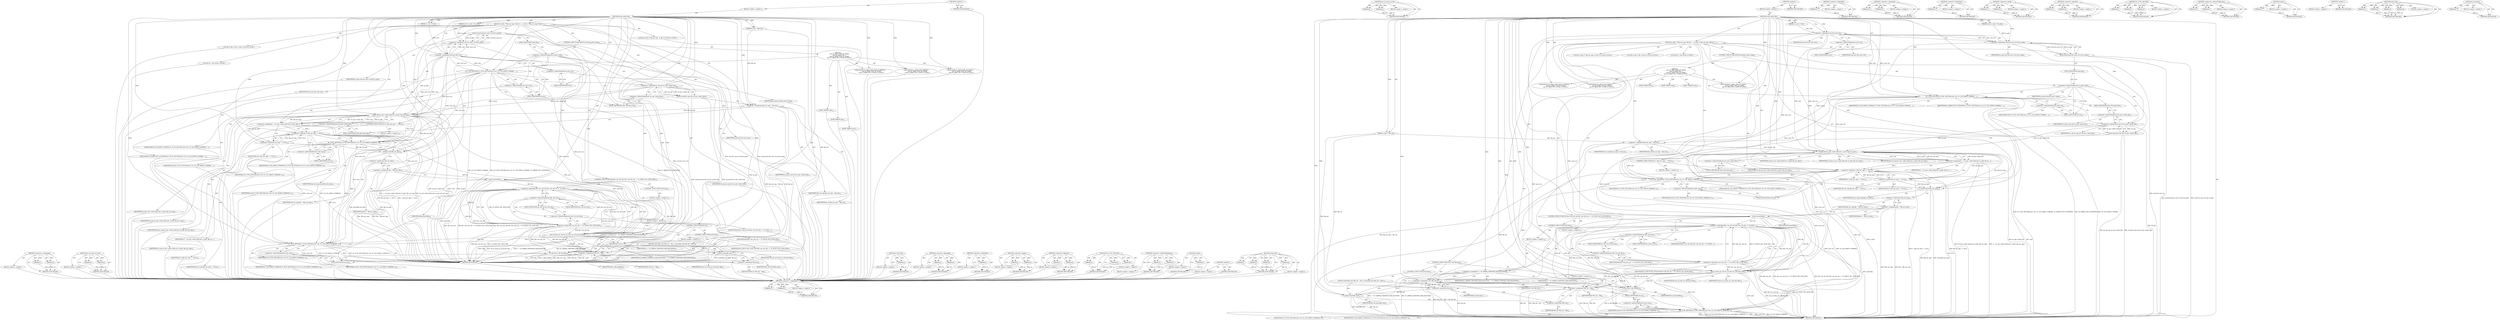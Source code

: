 digraph "sc_file_free" {
vulnerable_163 [label=<(METHOD,&lt;operator&gt;.assignment)>];
vulnerable_164 [label=<(PARAM,p1)>];
vulnerable_165 [label=<(PARAM,p2)>];
vulnerable_166 [label=<(BLOCK,&lt;empty&gt;,&lt;empty&gt;)>];
vulnerable_167 [label=<(METHOD_RETURN,ANY)>];
vulnerable_189 [label=<(METHOD,set_acl_from_sec_attr)>];
vulnerable_190 [label=<(PARAM,p1)>];
vulnerable_191 [label=<(PARAM,p2)>];
vulnerable_192 [label=<(BLOCK,&lt;empty&gt;,&lt;empty&gt;)>];
vulnerable_193 [label=<(METHOD_RETURN,ANY)>];
vulnerable_6 [label=<(METHOD,&lt;global&gt;)<SUB>1</SUB>>];
vulnerable_7 [label=<(BLOCK,&lt;empty&gt;,&lt;empty&gt;)<SUB>1</SUB>>];
vulnerable_8 [label=<(METHOD,rtecp_select_file)<SUB>1</SUB>>];
vulnerable_9 [label=<(PARAM,sc_card_t *card)<SUB>1</SUB>>];
vulnerable_10 [label=<(PARAM,const sc_path_t *in_path)<SUB>2</SUB>>];
vulnerable_11 [label=<(PARAM,sc_file_t **file_out)<SUB>2</SUB>>];
vulnerable_12 [label=<(BLOCK,{
	sc_file_t **file_out_copy, *file;
	int r;

	...,{
	sc_file_t **file_out_copy, *file;
	int r;

	...)<SUB>3</SUB>>];
vulnerable_13 [label="<(LOCAL,sc_file_t** file_out_copy: sc_file_t**)<SUB>4</SUB>>"];
vulnerable_14 [label="<(LOCAL,sc_file_t* file: sc_file_t*)<SUB>4</SUB>>"];
vulnerable_15 [label="<(LOCAL,int r: int)<SUB>5</SUB>>"];
vulnerable_16 [label=<(assert,assert(card &amp;&amp; card-&gt;ctx &amp;&amp; in_path))<SUB>7</SUB>>];
vulnerable_17 [label=<(&lt;operator&gt;.logicalAnd,card &amp;&amp; card-&gt;ctx &amp;&amp; in_path)<SUB>7</SUB>>];
vulnerable_18 [label=<(&lt;operator&gt;.logicalAnd,card &amp;&amp; card-&gt;ctx)<SUB>7</SUB>>];
vulnerable_19 [label=<(IDENTIFIER,card,card &amp;&amp; card-&gt;ctx)<SUB>7</SUB>>];
vulnerable_20 [label=<(&lt;operator&gt;.indirectFieldAccess,card-&gt;ctx)<SUB>7</SUB>>];
vulnerable_21 [label=<(IDENTIFIER,card,card &amp;&amp; card-&gt;ctx)<SUB>7</SUB>>];
vulnerable_22 [label=<(FIELD_IDENTIFIER,ctx,ctx)<SUB>7</SUB>>];
vulnerable_23 [label=<(IDENTIFIER,in_path,card &amp;&amp; card-&gt;ctx &amp;&amp; in_path)<SUB>7</SUB>>];
vulnerable_24 [label=<(CONTROL_STRUCTURE,SWITCH,switch(in_path-&gt;type))<SUB>8</SUB>>];
vulnerable_25 [label=<(&lt;operator&gt;.indirectFieldAccess,in_path-&gt;type)<SUB>8</SUB>>];
vulnerable_26 [label=<(IDENTIFIER,in_path,switch(in_path-&gt;type))<SUB>8</SUB>>];
vulnerable_27 [label=<(FIELD_IDENTIFIER,type,type)<SUB>8</SUB>>];
vulnerable_28 [label="<(BLOCK,{
	case SC_PATH_TYPE_DF_NAME:
	case SC_PATH_TYP...,{
	case SC_PATH_TYPE_DF_NAME:
	case SC_PATH_TYP...)<SUB>9</SUB>>"];
vulnerable_29 [label=<(JUMP_TARGET,case)<SUB>10</SUB>>];
vulnerable_30 [label="<(IDENTIFIER,SC_PATH_TYPE_DF_NAME,{
	case SC_PATH_TYPE_DF_NAME:
	case SC_PATH_TYP...)<SUB>10</SUB>>"];
vulnerable_31 [label=<(JUMP_TARGET,case)<SUB>11</SUB>>];
vulnerable_32 [label="<(IDENTIFIER,SC_PATH_TYPE_FROM_CURRENT,{
	case SC_PATH_TYPE_DF_NAME:
	case SC_PATH_TYP...)<SUB>11</SUB>>"];
vulnerable_33 [label=<(JUMP_TARGET,case)<SUB>12</SUB>>];
vulnerable_34 [label="<(IDENTIFIER,SC_PATH_TYPE_PARENT,{
	case SC_PATH_TYPE_DF_NAME:
	case SC_PATH_TYP...)<SUB>12</SUB>>"];
vulnerable_35 [label=<(SC_FUNC_RETURN,SC_FUNC_RETURN(card-&gt;ctx, SC_LOG_DEBUG_NORMAL, ...)<SUB>13</SUB>>];
vulnerable_36 [label=<(&lt;operator&gt;.indirectFieldAccess,card-&gt;ctx)<SUB>13</SUB>>];
vulnerable_37 [label=<(IDENTIFIER,card,SC_FUNC_RETURN(card-&gt;ctx, SC_LOG_DEBUG_NORMAL, ...)<SUB>13</SUB>>];
vulnerable_38 [label=<(FIELD_IDENTIFIER,ctx,ctx)<SUB>13</SUB>>];
vulnerable_39 [label=<(IDENTIFIER,SC_LOG_DEBUG_NORMAL,SC_FUNC_RETURN(card-&gt;ctx, SC_LOG_DEBUG_NORMAL, ...)<SUB>13</SUB>>];
vulnerable_40 [label=<(IDENTIFIER,SC_ERROR_NOT_SUPPORTED,SC_FUNC_RETURN(card-&gt;ctx, SC_LOG_DEBUG_NORMAL, ...)<SUB>13</SUB>>];
vulnerable_41 [label=<(assert,assert(iso_ops &amp;&amp; iso_ops-&gt;select_file))<SUB>15</SUB>>];
vulnerable_42 [label=<(&lt;operator&gt;.logicalAnd,iso_ops &amp;&amp; iso_ops-&gt;select_file)<SUB>15</SUB>>];
vulnerable_43 [label=<(IDENTIFIER,iso_ops,iso_ops &amp;&amp; iso_ops-&gt;select_file)<SUB>15</SUB>>];
vulnerable_44 [label=<(&lt;operator&gt;.indirectFieldAccess,iso_ops-&gt;select_file)<SUB>15</SUB>>];
vulnerable_45 [label=<(IDENTIFIER,iso_ops,iso_ops &amp;&amp; iso_ops-&gt;select_file)<SUB>15</SUB>>];
vulnerable_46 [label=<(FIELD_IDENTIFIER,select_file,select_file)<SUB>15</SUB>>];
vulnerable_47 [label=<(&lt;operator&gt;.assignment,file_out_copy = file_out)<SUB>16</SUB>>];
vulnerable_48 [label=<(IDENTIFIER,file_out_copy,file_out_copy = file_out)<SUB>16</SUB>>];
vulnerable_49 [label=<(IDENTIFIER,file_out,file_out_copy = file_out)<SUB>16</SUB>>];
vulnerable_50 [label=<(&lt;operator&gt;.assignment,r = iso_ops-&gt;select_file(card, in_path, file_ou...)<SUB>17</SUB>>];
vulnerable_51 [label=<(IDENTIFIER,r,r = iso_ops-&gt;select_file(card, in_path, file_ou...)<SUB>17</SUB>>];
vulnerable_52 [label=<(select_file,iso_ops-&gt;select_file(card, in_path, file_out_copy))<SUB>17</SUB>>];
vulnerable_53 [label=<(&lt;operator&gt;.indirectFieldAccess,iso_ops-&gt;select_file)<SUB>17</SUB>>];
vulnerable_54 [label=<(IDENTIFIER,iso_ops,iso_ops-&gt;select_file(card, in_path, file_out_copy))<SUB>17</SUB>>];
vulnerable_55 [label=<(FIELD_IDENTIFIER,select_file,select_file)<SUB>17</SUB>>];
vulnerable_56 [label=<(IDENTIFIER,card,iso_ops-&gt;select_file(card, in_path, file_out_copy))<SUB>17</SUB>>];
vulnerable_57 [label=<(IDENTIFIER,in_path,iso_ops-&gt;select_file(card, in_path, file_out_copy))<SUB>17</SUB>>];
vulnerable_58 [label=<(IDENTIFIER,file_out_copy,iso_ops-&gt;select_file(card, in_path, file_out_copy))<SUB>17</SUB>>];
vulnerable_59 [label=<(CONTROL_STRUCTURE,IF,if (r || file_out_copy == NULL))<SUB>18</SUB>>];
vulnerable_60 [label=<(&lt;operator&gt;.logicalOr,r || file_out_copy == NULL)<SUB>18</SUB>>];
vulnerable_61 [label=<(IDENTIFIER,r,r || file_out_copy == NULL)<SUB>18</SUB>>];
vulnerable_62 [label=<(&lt;operator&gt;.equals,file_out_copy == NULL)<SUB>18</SUB>>];
vulnerable_63 [label=<(IDENTIFIER,file_out_copy,file_out_copy == NULL)<SUB>18</SUB>>];
vulnerable_64 [label=<(IDENTIFIER,NULL,file_out_copy == NULL)<SUB>18</SUB>>];
vulnerable_65 [label=<(BLOCK,&lt;empty&gt;,&lt;empty&gt;)<SUB>19</SUB>>];
vulnerable_66 [label=<(SC_FUNC_RETURN,SC_FUNC_RETURN(card-&gt;ctx, SC_LOG_DEBUG_VERBOSE, r))<SUB>19</SUB>>];
vulnerable_67 [label=<(&lt;operator&gt;.indirectFieldAccess,card-&gt;ctx)<SUB>19</SUB>>];
vulnerable_68 [label=<(IDENTIFIER,card,SC_FUNC_RETURN(card-&gt;ctx, SC_LOG_DEBUG_VERBOSE, r))<SUB>19</SUB>>];
vulnerable_69 [label=<(FIELD_IDENTIFIER,ctx,ctx)<SUB>19</SUB>>];
vulnerable_70 [label=<(IDENTIFIER,SC_LOG_DEBUG_VERBOSE,SC_FUNC_RETURN(card-&gt;ctx, SC_LOG_DEBUG_VERBOSE, r))<SUB>19</SUB>>];
vulnerable_71 [label=<(IDENTIFIER,r,SC_FUNC_RETURN(card-&gt;ctx, SC_LOG_DEBUG_VERBOSE, r))<SUB>19</SUB>>];
vulnerable_72 [label=<(assert,assert(file_out_copy))<SUB>20</SUB>>];
vulnerable_73 [label=<(IDENTIFIER,file_out_copy,assert(file_out_copy))<SUB>20</SUB>>];
vulnerable_74 [label=<(&lt;operator&gt;.assignment,file = *file_out_copy)<SUB>21</SUB>>];
vulnerable_75 [label=<(IDENTIFIER,file,file = *file_out_copy)<SUB>21</SUB>>];
vulnerable_76 [label=<(&lt;operator&gt;.indirection,*file_out_copy)<SUB>21</SUB>>];
vulnerable_77 [label=<(IDENTIFIER,file_out_copy,file = *file_out_copy)<SUB>21</SUB>>];
vulnerable_78 [label=<(assert,assert(file))<SUB>22</SUB>>];
vulnerable_79 [label=<(IDENTIFIER,file,assert(file))<SUB>22</SUB>>];
vulnerable_80 [label=<(CONTROL_STRUCTURE,IF,if (file-&gt;sec_attr &amp;&amp; file-&gt;sec_attr_len == SC_RTECP_SEC_ATTR_SIZE))<SUB>23</SUB>>];
vulnerable_81 [label=<(&lt;operator&gt;.logicalAnd,file-&gt;sec_attr &amp;&amp; file-&gt;sec_attr_len == SC_RTEC...)<SUB>23</SUB>>];
vulnerable_82 [label=<(&lt;operator&gt;.indirectFieldAccess,file-&gt;sec_attr)<SUB>23</SUB>>];
vulnerable_83 [label=<(IDENTIFIER,file,file-&gt;sec_attr &amp;&amp; file-&gt;sec_attr_len == SC_RTEC...)<SUB>23</SUB>>];
vulnerable_84 [label=<(FIELD_IDENTIFIER,sec_attr,sec_attr)<SUB>23</SUB>>];
vulnerable_85 [label=<(&lt;operator&gt;.equals,file-&gt;sec_attr_len == SC_RTECP_SEC_ATTR_SIZE)<SUB>23</SUB>>];
vulnerable_86 [label=<(&lt;operator&gt;.indirectFieldAccess,file-&gt;sec_attr_len)<SUB>23</SUB>>];
vulnerable_87 [label=<(IDENTIFIER,file,file-&gt;sec_attr_len == SC_RTECP_SEC_ATTR_SIZE)<SUB>23</SUB>>];
vulnerable_88 [label=<(FIELD_IDENTIFIER,sec_attr_len,sec_attr_len)<SUB>23</SUB>>];
vulnerable_89 [label=<(IDENTIFIER,SC_RTECP_SEC_ATTR_SIZE,file-&gt;sec_attr_len == SC_RTECP_SEC_ATTR_SIZE)<SUB>23</SUB>>];
vulnerable_90 [label=<(BLOCK,&lt;empty&gt;,&lt;empty&gt;)<SUB>24</SUB>>];
vulnerable_91 [label=<(set_acl_from_sec_attr,set_acl_from_sec_attr(card, file))<SUB>24</SUB>>];
vulnerable_92 [label=<(IDENTIFIER,card,set_acl_from_sec_attr(card, file))<SUB>24</SUB>>];
vulnerable_93 [label=<(IDENTIFIER,file,set_acl_from_sec_attr(card, file))<SUB>24</SUB>>];
vulnerable_94 [label=<(CONTROL_STRUCTURE,ELSE,else)<SUB>26</SUB>>];
vulnerable_95 [label=<(BLOCK,&lt;empty&gt;,&lt;empty&gt;)<SUB>26</SUB>>];
vulnerable_96 [label=<(&lt;operator&gt;.assignment,r = SC_ERROR_UNKNOWN_DATA_RECEIVED)<SUB>26</SUB>>];
vulnerable_97 [label=<(IDENTIFIER,r,r = SC_ERROR_UNKNOWN_DATA_RECEIVED)<SUB>26</SUB>>];
vulnerable_98 [label=<(IDENTIFIER,SC_ERROR_UNKNOWN_DATA_RECEIVED,r = SC_ERROR_UNKNOWN_DATA_RECEIVED)<SUB>26</SUB>>];
vulnerable_99 [label=<(CONTROL_STRUCTURE,IF,if (r))<SUB>27</SUB>>];
vulnerable_100 [label=<(IDENTIFIER,r,if (r))<SUB>27</SUB>>];
vulnerable_101 [label=<(BLOCK,&lt;empty&gt;,&lt;empty&gt;)<SUB>28</SUB>>];
vulnerable_102 [label=<(sc_file_free,sc_file_free(file))<SUB>28</SUB>>];
vulnerable_103 [label=<(IDENTIFIER,file,sc_file_free(file))<SUB>28</SUB>>];
vulnerable_104 [label=<(CONTROL_STRUCTURE,ELSE,else)<SUB>30</SUB>>];
vulnerable_105 [label=<(BLOCK,{
		assert(file_out);
		*file_out = file;
	},{
		assert(file_out);
		*file_out = file;
	})<SUB>30</SUB>>];
vulnerable_106 [label=<(assert,assert(file_out))<SUB>31</SUB>>];
vulnerable_107 [label=<(IDENTIFIER,file_out,assert(file_out))<SUB>31</SUB>>];
vulnerable_108 [label=<(&lt;operator&gt;.assignment,*file_out = file)<SUB>32</SUB>>];
vulnerable_109 [label=<(&lt;operator&gt;.indirection,*file_out)<SUB>32</SUB>>];
vulnerable_110 [label=<(IDENTIFIER,file_out,*file_out = file)<SUB>32</SUB>>];
vulnerable_111 [label=<(IDENTIFIER,file,*file_out = file)<SUB>32</SUB>>];
vulnerable_112 [label=<(SC_FUNC_RETURN,SC_FUNC_RETURN(card-&gt;ctx, SC_LOG_DEBUG_VERBOSE, r))<SUB>34</SUB>>];
vulnerable_113 [label=<(&lt;operator&gt;.indirectFieldAccess,card-&gt;ctx)<SUB>34</SUB>>];
vulnerable_114 [label=<(IDENTIFIER,card,SC_FUNC_RETURN(card-&gt;ctx, SC_LOG_DEBUG_VERBOSE, r))<SUB>34</SUB>>];
vulnerable_115 [label=<(FIELD_IDENTIFIER,ctx,ctx)<SUB>34</SUB>>];
vulnerable_116 [label=<(IDENTIFIER,SC_LOG_DEBUG_VERBOSE,SC_FUNC_RETURN(card-&gt;ctx, SC_LOG_DEBUG_VERBOSE, r))<SUB>34</SUB>>];
vulnerable_117 [label=<(IDENTIFIER,r,SC_FUNC_RETURN(card-&gt;ctx, SC_LOG_DEBUG_VERBOSE, r))<SUB>34</SUB>>];
vulnerable_118 [label=<(METHOD_RETURN,int)<SUB>1</SUB>>];
vulnerable_120 [label=<(METHOD_RETURN,ANY)<SUB>1</SUB>>];
vulnerable_194 [label=<(METHOD,sc_file_free)>];
vulnerable_195 [label=<(PARAM,p1)>];
vulnerable_196 [label=<(BLOCK,&lt;empty&gt;,&lt;empty&gt;)>];
vulnerable_197 [label=<(METHOD_RETURN,ANY)>];
vulnerable_147 [label=<(METHOD,&lt;operator&gt;.logicalAnd)>];
vulnerable_148 [label=<(PARAM,p1)>];
vulnerable_149 [label=<(PARAM,p2)>];
vulnerable_150 [label=<(BLOCK,&lt;empty&gt;,&lt;empty&gt;)>];
vulnerable_151 [label=<(METHOD_RETURN,ANY)>];
vulnerable_185 [label=<(METHOD,&lt;operator&gt;.indirection)>];
vulnerable_186 [label=<(PARAM,p1)>];
vulnerable_187 [label=<(BLOCK,&lt;empty&gt;,&lt;empty&gt;)>];
vulnerable_188 [label=<(METHOD_RETURN,ANY)>];
vulnerable_180 [label=<(METHOD,&lt;operator&gt;.equals)>];
vulnerable_181 [label=<(PARAM,p1)>];
vulnerable_182 [label=<(PARAM,p2)>];
vulnerable_183 [label=<(BLOCK,&lt;empty&gt;,&lt;empty&gt;)>];
vulnerable_184 [label=<(METHOD_RETURN,ANY)>];
vulnerable_175 [label=<(METHOD,&lt;operator&gt;.logicalOr)>];
vulnerable_176 [label=<(PARAM,p1)>];
vulnerable_177 [label=<(PARAM,p2)>];
vulnerable_178 [label=<(BLOCK,&lt;empty&gt;,&lt;empty&gt;)>];
vulnerable_179 [label=<(METHOD_RETURN,ANY)>];
vulnerable_157 [label=<(METHOD,SC_FUNC_RETURN)>];
vulnerable_158 [label=<(PARAM,p1)>];
vulnerable_159 [label=<(PARAM,p2)>];
vulnerable_160 [label=<(PARAM,p3)>];
vulnerable_161 [label=<(BLOCK,&lt;empty&gt;,&lt;empty&gt;)>];
vulnerable_162 [label=<(METHOD_RETURN,ANY)>];
vulnerable_152 [label=<(METHOD,&lt;operator&gt;.indirectFieldAccess)>];
vulnerable_153 [label=<(PARAM,p1)>];
vulnerable_154 [label=<(PARAM,p2)>];
vulnerable_155 [label=<(BLOCK,&lt;empty&gt;,&lt;empty&gt;)>];
vulnerable_156 [label=<(METHOD_RETURN,ANY)>];
vulnerable_143 [label=<(METHOD,assert)>];
vulnerable_144 [label=<(PARAM,p1)>];
vulnerable_145 [label=<(BLOCK,&lt;empty&gt;,&lt;empty&gt;)>];
vulnerable_146 [label=<(METHOD_RETURN,ANY)>];
vulnerable_137 [label=<(METHOD,&lt;global&gt;)<SUB>1</SUB>>];
vulnerable_138 [label=<(BLOCK,&lt;empty&gt;,&lt;empty&gt;)>];
vulnerable_139 [label=<(METHOD_RETURN,ANY)>];
vulnerable_168 [label=<(METHOD,select_file)>];
vulnerable_169 [label=<(PARAM,p1)>];
vulnerable_170 [label=<(PARAM,p2)>];
vulnerable_171 [label=<(PARAM,p3)>];
vulnerable_172 [label=<(PARAM,p4)>];
vulnerable_173 [label=<(BLOCK,&lt;empty&gt;,&lt;empty&gt;)>];
vulnerable_174 [label=<(METHOD_RETURN,ANY)>];
fixed_166 [label=<(METHOD,&lt;operator&gt;.assignment)>];
fixed_167 [label=<(PARAM,p1)>];
fixed_168 [label=<(PARAM,p2)>];
fixed_169 [label=<(BLOCK,&lt;empty&gt;,&lt;empty&gt;)>];
fixed_170 [label=<(METHOD_RETURN,ANY)>];
fixed_192 [label=<(METHOD,set_acl_from_sec_attr)>];
fixed_193 [label=<(PARAM,p1)>];
fixed_194 [label=<(PARAM,p2)>];
fixed_195 [label=<(BLOCK,&lt;empty&gt;,&lt;empty&gt;)>];
fixed_196 [label=<(METHOD_RETURN,ANY)>];
fixed_6 [label=<(METHOD,&lt;global&gt;)<SUB>1</SUB>>];
fixed_7 [label=<(BLOCK,&lt;empty&gt;,&lt;empty&gt;)<SUB>1</SUB>>];
fixed_8 [label=<(METHOD,rtecp_select_file)<SUB>1</SUB>>];
fixed_9 [label=<(PARAM,sc_card_t *card)<SUB>1</SUB>>];
fixed_10 [label=<(PARAM,const sc_path_t *in_path)<SUB>2</SUB>>];
fixed_11 [label=<(PARAM,sc_file_t **file_out)<SUB>2</SUB>>];
fixed_12 [label=<(BLOCK,{
	sc_file_t **file_out_copy, *file;
	int r;

	...,{
	sc_file_t **file_out_copy, *file;
	int r;

	...)<SUB>3</SUB>>];
fixed_13 [label="<(LOCAL,sc_file_t** file_out_copy: sc_file_t**)<SUB>4</SUB>>"];
fixed_14 [label="<(LOCAL,sc_file_t* file: sc_file_t*)<SUB>4</SUB>>"];
fixed_15 [label="<(LOCAL,int r: int)<SUB>5</SUB>>"];
fixed_16 [label=<(assert,assert(card &amp;&amp; card-&gt;ctx &amp;&amp; in_path))<SUB>7</SUB>>];
fixed_17 [label=<(&lt;operator&gt;.logicalAnd,card &amp;&amp; card-&gt;ctx &amp;&amp; in_path)<SUB>7</SUB>>];
fixed_18 [label=<(&lt;operator&gt;.logicalAnd,card &amp;&amp; card-&gt;ctx)<SUB>7</SUB>>];
fixed_19 [label=<(IDENTIFIER,card,card &amp;&amp; card-&gt;ctx)<SUB>7</SUB>>];
fixed_20 [label=<(&lt;operator&gt;.indirectFieldAccess,card-&gt;ctx)<SUB>7</SUB>>];
fixed_21 [label=<(IDENTIFIER,card,card &amp;&amp; card-&gt;ctx)<SUB>7</SUB>>];
fixed_22 [label=<(FIELD_IDENTIFIER,ctx,ctx)<SUB>7</SUB>>];
fixed_23 [label=<(IDENTIFIER,in_path,card &amp;&amp; card-&gt;ctx &amp;&amp; in_path)<SUB>7</SUB>>];
fixed_24 [label=<(CONTROL_STRUCTURE,SWITCH,switch(in_path-&gt;type))<SUB>8</SUB>>];
fixed_25 [label=<(&lt;operator&gt;.indirectFieldAccess,in_path-&gt;type)<SUB>8</SUB>>];
fixed_26 [label=<(IDENTIFIER,in_path,switch(in_path-&gt;type))<SUB>8</SUB>>];
fixed_27 [label=<(FIELD_IDENTIFIER,type,type)<SUB>8</SUB>>];
fixed_28 [label="<(BLOCK,{
	case SC_PATH_TYPE_DF_NAME:
	case SC_PATH_TYP...,{
	case SC_PATH_TYPE_DF_NAME:
	case SC_PATH_TYP...)<SUB>9</SUB>>"];
fixed_29 [label=<(JUMP_TARGET,case)<SUB>10</SUB>>];
fixed_30 [label="<(IDENTIFIER,SC_PATH_TYPE_DF_NAME,{
	case SC_PATH_TYPE_DF_NAME:
	case SC_PATH_TYP...)<SUB>10</SUB>>"];
fixed_31 [label=<(JUMP_TARGET,case)<SUB>11</SUB>>];
fixed_32 [label="<(IDENTIFIER,SC_PATH_TYPE_FROM_CURRENT,{
	case SC_PATH_TYPE_DF_NAME:
	case SC_PATH_TYP...)<SUB>11</SUB>>"];
fixed_33 [label=<(JUMP_TARGET,case)<SUB>12</SUB>>];
fixed_34 [label="<(IDENTIFIER,SC_PATH_TYPE_PARENT,{
	case SC_PATH_TYPE_DF_NAME:
	case SC_PATH_TYP...)<SUB>12</SUB>>"];
fixed_35 [label=<(SC_FUNC_RETURN,SC_FUNC_RETURN(card-&gt;ctx, SC_LOG_DEBUG_NORMAL, ...)<SUB>13</SUB>>];
fixed_36 [label=<(&lt;operator&gt;.indirectFieldAccess,card-&gt;ctx)<SUB>13</SUB>>];
fixed_37 [label=<(IDENTIFIER,card,SC_FUNC_RETURN(card-&gt;ctx, SC_LOG_DEBUG_NORMAL, ...)<SUB>13</SUB>>];
fixed_38 [label=<(FIELD_IDENTIFIER,ctx,ctx)<SUB>13</SUB>>];
fixed_39 [label=<(IDENTIFIER,SC_LOG_DEBUG_NORMAL,SC_FUNC_RETURN(card-&gt;ctx, SC_LOG_DEBUG_NORMAL, ...)<SUB>13</SUB>>];
fixed_40 [label=<(IDENTIFIER,SC_ERROR_NOT_SUPPORTED,SC_FUNC_RETURN(card-&gt;ctx, SC_LOG_DEBUG_NORMAL, ...)<SUB>13</SUB>>];
fixed_41 [label=<(assert,assert(iso_ops &amp;&amp; iso_ops-&gt;select_file))<SUB>15</SUB>>];
fixed_42 [label=<(&lt;operator&gt;.logicalAnd,iso_ops &amp;&amp; iso_ops-&gt;select_file)<SUB>15</SUB>>];
fixed_43 [label=<(IDENTIFIER,iso_ops,iso_ops &amp;&amp; iso_ops-&gt;select_file)<SUB>15</SUB>>];
fixed_44 [label=<(&lt;operator&gt;.indirectFieldAccess,iso_ops-&gt;select_file)<SUB>15</SUB>>];
fixed_45 [label=<(IDENTIFIER,iso_ops,iso_ops &amp;&amp; iso_ops-&gt;select_file)<SUB>15</SUB>>];
fixed_46 [label=<(FIELD_IDENTIFIER,select_file,select_file)<SUB>15</SUB>>];
fixed_47 [label=<(&lt;operator&gt;.assignment,file_out_copy = file_out)<SUB>16</SUB>>];
fixed_48 [label=<(IDENTIFIER,file_out_copy,file_out_copy = file_out)<SUB>16</SUB>>];
fixed_49 [label=<(IDENTIFIER,file_out,file_out_copy = file_out)<SUB>16</SUB>>];
fixed_50 [label=<(&lt;operator&gt;.assignment,r = iso_ops-&gt;select_file(card, in_path, file_ou...)<SUB>17</SUB>>];
fixed_51 [label=<(IDENTIFIER,r,r = iso_ops-&gt;select_file(card, in_path, file_ou...)<SUB>17</SUB>>];
fixed_52 [label=<(select_file,iso_ops-&gt;select_file(card, in_path, file_out_copy))<SUB>17</SUB>>];
fixed_53 [label=<(&lt;operator&gt;.indirectFieldAccess,iso_ops-&gt;select_file)<SUB>17</SUB>>];
fixed_54 [label=<(IDENTIFIER,iso_ops,iso_ops-&gt;select_file(card, in_path, file_out_copy))<SUB>17</SUB>>];
fixed_55 [label=<(FIELD_IDENTIFIER,select_file,select_file)<SUB>17</SUB>>];
fixed_56 [label=<(IDENTIFIER,card,iso_ops-&gt;select_file(card, in_path, file_out_copy))<SUB>17</SUB>>];
fixed_57 [label=<(IDENTIFIER,in_path,iso_ops-&gt;select_file(card, in_path, file_out_copy))<SUB>17</SUB>>];
fixed_58 [label=<(IDENTIFIER,file_out_copy,iso_ops-&gt;select_file(card, in_path, file_out_copy))<SUB>17</SUB>>];
fixed_59 [label=<(CONTROL_STRUCTURE,IF,if (r || file_out_copy == NULL))<SUB>18</SUB>>];
fixed_60 [label=<(&lt;operator&gt;.logicalOr,r || file_out_copy == NULL)<SUB>18</SUB>>];
fixed_61 [label=<(IDENTIFIER,r,r || file_out_copy == NULL)<SUB>18</SUB>>];
fixed_62 [label=<(&lt;operator&gt;.equals,file_out_copy == NULL)<SUB>18</SUB>>];
fixed_63 [label=<(IDENTIFIER,file_out_copy,file_out_copy == NULL)<SUB>18</SUB>>];
fixed_64 [label=<(IDENTIFIER,NULL,file_out_copy == NULL)<SUB>18</SUB>>];
fixed_65 [label=<(BLOCK,&lt;empty&gt;,&lt;empty&gt;)<SUB>19</SUB>>];
fixed_66 [label=<(SC_FUNC_RETURN,SC_FUNC_RETURN(card-&gt;ctx, SC_LOG_DEBUG_VERBOSE, r))<SUB>19</SUB>>];
fixed_67 [label=<(&lt;operator&gt;.indirectFieldAccess,card-&gt;ctx)<SUB>19</SUB>>];
fixed_68 [label=<(IDENTIFIER,card,SC_FUNC_RETURN(card-&gt;ctx, SC_LOG_DEBUG_VERBOSE, r))<SUB>19</SUB>>];
fixed_69 [label=<(FIELD_IDENTIFIER,ctx,ctx)<SUB>19</SUB>>];
fixed_70 [label=<(IDENTIFIER,SC_LOG_DEBUG_VERBOSE,SC_FUNC_RETURN(card-&gt;ctx, SC_LOG_DEBUG_VERBOSE, r))<SUB>19</SUB>>];
fixed_71 [label=<(IDENTIFIER,r,SC_FUNC_RETURN(card-&gt;ctx, SC_LOG_DEBUG_VERBOSE, r))<SUB>19</SUB>>];
fixed_72 [label=<(assert,assert(file_out_copy))<SUB>20</SUB>>];
fixed_73 [label=<(IDENTIFIER,file_out_copy,assert(file_out_copy))<SUB>20</SUB>>];
fixed_74 [label=<(&lt;operator&gt;.assignment,file = *file_out_copy)<SUB>21</SUB>>];
fixed_75 [label=<(IDENTIFIER,file,file = *file_out_copy)<SUB>21</SUB>>];
fixed_76 [label=<(&lt;operator&gt;.indirection,*file_out_copy)<SUB>21</SUB>>];
fixed_77 [label=<(IDENTIFIER,file_out_copy,file = *file_out_copy)<SUB>21</SUB>>];
fixed_78 [label=<(assert,assert(file))<SUB>22</SUB>>];
fixed_79 [label=<(IDENTIFIER,file,assert(file))<SUB>22</SUB>>];
fixed_80 [label=<(CONTROL_STRUCTURE,IF,if (file-&gt;sec_attr &amp;&amp; file-&gt;sec_attr_len == SC_RTECP_SEC_ATTR_SIZE))<SUB>23</SUB>>];
fixed_81 [label=<(&lt;operator&gt;.logicalAnd,file-&gt;sec_attr &amp;&amp; file-&gt;sec_attr_len == SC_RTEC...)<SUB>23</SUB>>];
fixed_82 [label=<(&lt;operator&gt;.indirectFieldAccess,file-&gt;sec_attr)<SUB>23</SUB>>];
fixed_83 [label=<(IDENTIFIER,file,file-&gt;sec_attr &amp;&amp; file-&gt;sec_attr_len == SC_RTEC...)<SUB>23</SUB>>];
fixed_84 [label=<(FIELD_IDENTIFIER,sec_attr,sec_attr)<SUB>23</SUB>>];
fixed_85 [label=<(&lt;operator&gt;.equals,file-&gt;sec_attr_len == SC_RTECP_SEC_ATTR_SIZE)<SUB>23</SUB>>];
fixed_86 [label=<(&lt;operator&gt;.indirectFieldAccess,file-&gt;sec_attr_len)<SUB>23</SUB>>];
fixed_87 [label=<(IDENTIFIER,file,file-&gt;sec_attr_len == SC_RTECP_SEC_ATTR_SIZE)<SUB>23</SUB>>];
fixed_88 [label=<(FIELD_IDENTIFIER,sec_attr_len,sec_attr_len)<SUB>23</SUB>>];
fixed_89 [label=<(IDENTIFIER,SC_RTECP_SEC_ATTR_SIZE,file-&gt;sec_attr_len == SC_RTECP_SEC_ATTR_SIZE)<SUB>23</SUB>>];
fixed_90 [label=<(BLOCK,&lt;empty&gt;,&lt;empty&gt;)<SUB>24</SUB>>];
fixed_91 [label=<(set_acl_from_sec_attr,set_acl_from_sec_attr(card, file))<SUB>24</SUB>>];
fixed_92 [label=<(IDENTIFIER,card,set_acl_from_sec_attr(card, file))<SUB>24</SUB>>];
fixed_93 [label=<(IDENTIFIER,file,set_acl_from_sec_attr(card, file))<SUB>24</SUB>>];
fixed_94 [label=<(CONTROL_STRUCTURE,ELSE,else)<SUB>26</SUB>>];
fixed_95 [label=<(BLOCK,&lt;empty&gt;,&lt;empty&gt;)<SUB>26</SUB>>];
fixed_96 [label=<(&lt;operator&gt;.assignment,r = SC_ERROR_UNKNOWN_DATA_RECEIVED)<SUB>26</SUB>>];
fixed_97 [label=<(IDENTIFIER,r,r = SC_ERROR_UNKNOWN_DATA_RECEIVED)<SUB>26</SUB>>];
fixed_98 [label=<(IDENTIFIER,SC_ERROR_UNKNOWN_DATA_RECEIVED,r = SC_ERROR_UNKNOWN_DATA_RECEIVED)<SUB>26</SUB>>];
fixed_99 [label=<(CONTROL_STRUCTURE,IF,if (r &amp;&amp; !file_out))<SUB>27</SUB>>];
fixed_100 [label=<(&lt;operator&gt;.logicalAnd,r &amp;&amp; !file_out)<SUB>27</SUB>>];
fixed_101 [label=<(IDENTIFIER,r,r &amp;&amp; !file_out)<SUB>27</SUB>>];
fixed_102 [label=<(&lt;operator&gt;.logicalNot,!file_out)<SUB>27</SUB>>];
fixed_103 [label=<(IDENTIFIER,file_out,!file_out)<SUB>27</SUB>>];
fixed_104 [label=<(BLOCK,&lt;empty&gt;,&lt;empty&gt;)<SUB>28</SUB>>];
fixed_105 [label=<(sc_file_free,sc_file_free(file))<SUB>28</SUB>>];
fixed_106 [label=<(IDENTIFIER,file,sc_file_free(file))<SUB>28</SUB>>];
fixed_107 [label=<(CONTROL_STRUCTURE,ELSE,else)<SUB>30</SUB>>];
fixed_108 [label=<(BLOCK,{
		assert(file_out);
		*file_out = file;
	},{
		assert(file_out);
		*file_out = file;
	})<SUB>30</SUB>>];
fixed_109 [label=<(assert,assert(file_out))<SUB>31</SUB>>];
fixed_110 [label=<(IDENTIFIER,file_out,assert(file_out))<SUB>31</SUB>>];
fixed_111 [label=<(&lt;operator&gt;.assignment,*file_out = file)<SUB>32</SUB>>];
fixed_112 [label=<(&lt;operator&gt;.indirection,*file_out)<SUB>32</SUB>>];
fixed_113 [label=<(IDENTIFIER,file_out,*file_out = file)<SUB>32</SUB>>];
fixed_114 [label=<(IDENTIFIER,file,*file_out = file)<SUB>32</SUB>>];
fixed_115 [label=<(SC_FUNC_RETURN,SC_FUNC_RETURN(card-&gt;ctx, SC_LOG_DEBUG_VERBOSE, r))<SUB>34</SUB>>];
fixed_116 [label=<(&lt;operator&gt;.indirectFieldAccess,card-&gt;ctx)<SUB>34</SUB>>];
fixed_117 [label=<(IDENTIFIER,card,SC_FUNC_RETURN(card-&gt;ctx, SC_LOG_DEBUG_VERBOSE, r))<SUB>34</SUB>>];
fixed_118 [label=<(FIELD_IDENTIFIER,ctx,ctx)<SUB>34</SUB>>];
fixed_119 [label=<(IDENTIFIER,SC_LOG_DEBUG_VERBOSE,SC_FUNC_RETURN(card-&gt;ctx, SC_LOG_DEBUG_VERBOSE, r))<SUB>34</SUB>>];
fixed_120 [label=<(IDENTIFIER,r,SC_FUNC_RETURN(card-&gt;ctx, SC_LOG_DEBUG_VERBOSE, r))<SUB>34</SUB>>];
fixed_121 [label=<(METHOD_RETURN,int)<SUB>1</SUB>>];
fixed_123 [label=<(METHOD_RETURN,ANY)<SUB>1</SUB>>];
fixed_197 [label=<(METHOD,&lt;operator&gt;.logicalNot)>];
fixed_198 [label=<(PARAM,p1)>];
fixed_199 [label=<(BLOCK,&lt;empty&gt;,&lt;empty&gt;)>];
fixed_200 [label=<(METHOD_RETURN,ANY)>];
fixed_150 [label=<(METHOD,&lt;operator&gt;.logicalAnd)>];
fixed_151 [label=<(PARAM,p1)>];
fixed_152 [label=<(PARAM,p2)>];
fixed_153 [label=<(BLOCK,&lt;empty&gt;,&lt;empty&gt;)>];
fixed_154 [label=<(METHOD_RETURN,ANY)>];
fixed_188 [label=<(METHOD,&lt;operator&gt;.indirection)>];
fixed_189 [label=<(PARAM,p1)>];
fixed_190 [label=<(BLOCK,&lt;empty&gt;,&lt;empty&gt;)>];
fixed_191 [label=<(METHOD_RETURN,ANY)>];
fixed_183 [label=<(METHOD,&lt;operator&gt;.equals)>];
fixed_184 [label=<(PARAM,p1)>];
fixed_185 [label=<(PARAM,p2)>];
fixed_186 [label=<(BLOCK,&lt;empty&gt;,&lt;empty&gt;)>];
fixed_187 [label=<(METHOD_RETURN,ANY)>];
fixed_178 [label=<(METHOD,&lt;operator&gt;.logicalOr)>];
fixed_179 [label=<(PARAM,p1)>];
fixed_180 [label=<(PARAM,p2)>];
fixed_181 [label=<(BLOCK,&lt;empty&gt;,&lt;empty&gt;)>];
fixed_182 [label=<(METHOD_RETURN,ANY)>];
fixed_160 [label=<(METHOD,SC_FUNC_RETURN)>];
fixed_161 [label=<(PARAM,p1)>];
fixed_162 [label=<(PARAM,p2)>];
fixed_163 [label=<(PARAM,p3)>];
fixed_164 [label=<(BLOCK,&lt;empty&gt;,&lt;empty&gt;)>];
fixed_165 [label=<(METHOD_RETURN,ANY)>];
fixed_155 [label=<(METHOD,&lt;operator&gt;.indirectFieldAccess)>];
fixed_156 [label=<(PARAM,p1)>];
fixed_157 [label=<(PARAM,p2)>];
fixed_158 [label=<(BLOCK,&lt;empty&gt;,&lt;empty&gt;)>];
fixed_159 [label=<(METHOD_RETURN,ANY)>];
fixed_146 [label=<(METHOD,assert)>];
fixed_147 [label=<(PARAM,p1)>];
fixed_148 [label=<(BLOCK,&lt;empty&gt;,&lt;empty&gt;)>];
fixed_149 [label=<(METHOD_RETURN,ANY)>];
fixed_140 [label=<(METHOD,&lt;global&gt;)<SUB>1</SUB>>];
fixed_141 [label=<(BLOCK,&lt;empty&gt;,&lt;empty&gt;)>];
fixed_142 [label=<(METHOD_RETURN,ANY)>];
fixed_171 [label=<(METHOD,select_file)>];
fixed_172 [label=<(PARAM,p1)>];
fixed_173 [label=<(PARAM,p2)>];
fixed_174 [label=<(PARAM,p3)>];
fixed_175 [label=<(PARAM,p4)>];
fixed_176 [label=<(BLOCK,&lt;empty&gt;,&lt;empty&gt;)>];
fixed_177 [label=<(METHOD_RETURN,ANY)>];
fixed_201 [label=<(METHOD,sc_file_free)>];
fixed_202 [label=<(PARAM,p1)>];
fixed_203 [label=<(BLOCK,&lt;empty&gt;,&lt;empty&gt;)>];
fixed_204 [label=<(METHOD_RETURN,ANY)>];
vulnerable_163 -> vulnerable_164  [key=0, label="AST: "];
vulnerable_163 -> vulnerable_164  [key=1, label="DDG: "];
vulnerable_163 -> vulnerable_166  [key=0, label="AST: "];
vulnerable_163 -> vulnerable_165  [key=0, label="AST: "];
vulnerable_163 -> vulnerable_165  [key=1, label="DDG: "];
vulnerable_163 -> vulnerable_167  [key=0, label="AST: "];
vulnerable_163 -> vulnerable_167  [key=1, label="CFG: "];
vulnerable_164 -> vulnerable_167  [key=0, label="DDG: p1"];
vulnerable_165 -> vulnerable_167  [key=0, label="DDG: p2"];
vulnerable_166 -> fixed_166  [key=0];
vulnerable_167 -> fixed_166  [key=0];
vulnerable_189 -> vulnerable_190  [key=0, label="AST: "];
vulnerable_189 -> vulnerable_190  [key=1, label="DDG: "];
vulnerable_189 -> vulnerable_192  [key=0, label="AST: "];
vulnerable_189 -> vulnerable_191  [key=0, label="AST: "];
vulnerable_189 -> vulnerable_191  [key=1, label="DDG: "];
vulnerable_189 -> vulnerable_193  [key=0, label="AST: "];
vulnerable_189 -> vulnerable_193  [key=1, label="CFG: "];
vulnerable_190 -> vulnerable_193  [key=0, label="DDG: p1"];
vulnerable_191 -> vulnerable_193  [key=0, label="DDG: p2"];
vulnerable_192 -> fixed_166  [key=0];
vulnerable_193 -> fixed_166  [key=0];
vulnerable_6 -> vulnerable_7  [key=0, label="AST: "];
vulnerable_6 -> vulnerable_120  [key=0, label="AST: "];
vulnerable_6 -> vulnerable_120  [key=1, label="CFG: "];
vulnerable_7 -> vulnerable_8  [key=0, label="AST: "];
vulnerable_8 -> vulnerable_9  [key=0, label="AST: "];
vulnerable_8 -> vulnerable_9  [key=1, label="DDG: "];
vulnerable_8 -> vulnerable_10  [key=0, label="AST: "];
vulnerable_8 -> vulnerable_10  [key=1, label="DDG: "];
vulnerable_8 -> vulnerable_11  [key=0, label="AST: "];
vulnerable_8 -> vulnerable_11  [key=1, label="DDG: "];
vulnerable_8 -> vulnerable_12  [key=0, label="AST: "];
vulnerable_8 -> vulnerable_118  [key=0, label="AST: "];
vulnerable_8 -> vulnerable_18  [key=0, label="CFG: "];
vulnerable_8 -> vulnerable_18  [key=1, label="DDG: "];
vulnerable_8 -> vulnerable_22  [key=0, label="CFG: "];
vulnerable_8 -> vulnerable_47  [key=0, label="DDG: "];
vulnerable_8 -> vulnerable_72  [key=0, label="DDG: "];
vulnerable_8 -> vulnerable_78  [key=0, label="DDG: "];
vulnerable_8 -> vulnerable_100  [key=0, label="DDG: "];
vulnerable_8 -> vulnerable_112  [key=0, label="DDG: "];
vulnerable_8 -> vulnerable_17  [key=0, label="DDG: "];
vulnerable_8 -> vulnerable_30  [key=0, label="DDG: "];
vulnerable_8 -> vulnerable_32  [key=0, label="DDG: "];
vulnerable_8 -> vulnerable_34  [key=0, label="DDG: "];
vulnerable_8 -> vulnerable_42  [key=0, label="DDG: "];
vulnerable_8 -> vulnerable_52  [key=0, label="DDG: "];
vulnerable_8 -> vulnerable_60  [key=0, label="DDG: "];
vulnerable_8 -> vulnerable_35  [key=0, label="DDG: "];
vulnerable_8 -> vulnerable_62  [key=0, label="DDG: "];
vulnerable_8 -> vulnerable_66  [key=0, label="DDG: "];
vulnerable_8 -> vulnerable_85  [key=0, label="DDG: "];
vulnerable_8 -> vulnerable_91  [key=0, label="DDG: "];
vulnerable_8 -> vulnerable_96  [key=0, label="DDG: "];
vulnerable_8 -> vulnerable_102  [key=0, label="DDG: "];
vulnerable_8 -> vulnerable_108  [key=0, label="DDG: "];
vulnerable_8 -> vulnerable_106  [key=0, label="DDG: "];
vulnerable_9 -> vulnerable_18  [key=0, label="DDG: card"];
vulnerable_10 -> vulnerable_17  [key=0, label="DDG: in_path"];
vulnerable_11 -> vulnerable_47  [key=0, label="DDG: file_out"];
vulnerable_11 -> vulnerable_106  [key=0, label="DDG: file_out"];
vulnerable_12 -> vulnerable_13  [key=0, label="AST: "];
vulnerable_12 -> vulnerable_14  [key=0, label="AST: "];
vulnerable_12 -> vulnerable_15  [key=0, label="AST: "];
vulnerable_12 -> vulnerable_16  [key=0, label="AST: "];
vulnerable_12 -> vulnerable_24  [key=0, label="AST: "];
vulnerable_12 -> vulnerable_41  [key=0, label="AST: "];
vulnerable_12 -> vulnerable_47  [key=0, label="AST: "];
vulnerable_12 -> vulnerable_50  [key=0, label="AST: "];
vulnerable_12 -> vulnerable_59  [key=0, label="AST: "];
vulnerable_12 -> vulnerable_72  [key=0, label="AST: "];
vulnerable_12 -> vulnerable_74  [key=0, label="AST: "];
vulnerable_12 -> vulnerable_78  [key=0, label="AST: "];
vulnerable_12 -> vulnerable_80  [key=0, label="AST: "];
vulnerable_12 -> vulnerable_99  [key=0, label="AST: "];
vulnerable_12 -> vulnerable_112  [key=0, label="AST: "];
vulnerable_13 -> fixed_166  [key=0];
vulnerable_14 -> fixed_166  [key=0];
vulnerable_15 -> fixed_166  [key=0];
vulnerable_16 -> vulnerable_17  [key=0, label="AST: "];
vulnerable_16 -> vulnerable_27  [key=0, label="CFG: "];
vulnerable_16 -> vulnerable_118  [key=0, label="DDG: card &amp;&amp; card-&gt;ctx &amp;&amp; in_path"];
vulnerable_16 -> vulnerable_118  [key=1, label="DDG: assert(card &amp;&amp; card-&gt;ctx &amp;&amp; in_path)"];
vulnerable_17 -> vulnerable_18  [key=0, label="AST: "];
vulnerable_17 -> vulnerable_23  [key=0, label="AST: "];
vulnerable_17 -> vulnerable_16  [key=0, label="CFG: "];
vulnerable_17 -> vulnerable_16  [key=1, label="DDG: card &amp;&amp; card-&gt;ctx"];
vulnerable_17 -> vulnerable_16  [key=2, label="DDG: in_path"];
vulnerable_17 -> vulnerable_118  [key=0, label="DDG: card &amp;&amp; card-&gt;ctx"];
vulnerable_17 -> vulnerable_52  [key=0, label="DDG: in_path"];
vulnerable_18 -> vulnerable_19  [key=0, label="AST: "];
vulnerable_18 -> vulnerable_20  [key=0, label="AST: "];
vulnerable_18 -> vulnerable_17  [key=0, label="CFG: "];
vulnerable_18 -> vulnerable_17  [key=1, label="DDG: card"];
vulnerable_18 -> vulnerable_17  [key=2, label="DDG: card-&gt;ctx"];
vulnerable_18 -> vulnerable_112  [key=0, label="DDG: card-&gt;ctx"];
vulnerable_18 -> vulnerable_52  [key=0, label="DDG: card"];
vulnerable_18 -> vulnerable_52  [key=1, label="DDG: card-&gt;ctx"];
vulnerable_18 -> vulnerable_35  [key=0, label="DDG: card"];
vulnerable_18 -> vulnerable_35  [key=1, label="DDG: card-&gt;ctx"];
vulnerable_18 -> vulnerable_66  [key=0, label="DDG: card-&gt;ctx"];
vulnerable_18 -> vulnerable_91  [key=0, label="DDG: card-&gt;ctx"];
vulnerable_19 -> fixed_166  [key=0];
vulnerable_20 -> vulnerable_21  [key=0, label="AST: "];
vulnerable_20 -> vulnerable_22  [key=0, label="AST: "];
vulnerable_20 -> vulnerable_18  [key=0, label="CFG: "];
vulnerable_21 -> fixed_166  [key=0];
vulnerable_22 -> vulnerable_20  [key=0, label="CFG: "];
vulnerable_23 -> fixed_166  [key=0];
vulnerable_24 -> vulnerable_25  [key=0, label="AST: "];
vulnerable_24 -> vulnerable_28  [key=0, label="AST: "];
vulnerable_25 -> vulnerable_26  [key=0, label="AST: "];
vulnerable_25 -> vulnerable_27  [key=0, label="AST: "];
vulnerable_25 -> vulnerable_38  [key=0, label="CFG: "];
vulnerable_25 -> vulnerable_38  [key=1, label="CDG: "];
vulnerable_25 -> vulnerable_42  [key=0, label="CFG: "];
vulnerable_25 -> vulnerable_46  [key=0, label="CFG: "];
vulnerable_25 -> vulnerable_36  [key=0, label="CDG: "];
vulnerable_25 -> vulnerable_35  [key=0, label="CDG: "];
vulnerable_26 -> fixed_166  [key=0];
vulnerable_27 -> vulnerable_25  [key=0, label="CFG: "];
vulnerable_28 -> vulnerable_29  [key=0, label="AST: "];
vulnerable_28 -> vulnerable_30  [key=0, label="AST: "];
vulnerable_28 -> vulnerable_31  [key=0, label="AST: "];
vulnerable_28 -> vulnerable_32  [key=0, label="AST: "];
vulnerable_28 -> vulnerable_33  [key=0, label="AST: "];
vulnerable_28 -> vulnerable_34  [key=0, label="AST: "];
vulnerable_28 -> vulnerable_35  [key=0, label="AST: "];
vulnerable_29 -> fixed_166  [key=0];
vulnerable_30 -> fixed_166  [key=0];
vulnerable_31 -> fixed_166  [key=0];
vulnerable_32 -> fixed_166  [key=0];
vulnerable_33 -> fixed_166  [key=0];
vulnerable_34 -> fixed_166  [key=0];
vulnerable_35 -> vulnerable_36  [key=0, label="AST: "];
vulnerable_35 -> vulnerable_39  [key=0, label="AST: "];
vulnerable_35 -> vulnerable_40  [key=0, label="AST: "];
vulnerable_35 -> vulnerable_42  [key=0, label="CFG: "];
vulnerable_35 -> vulnerable_46  [key=0, label="CFG: "];
vulnerable_35 -> vulnerable_118  [key=0, label="DDG: SC_LOG_DEBUG_NORMAL"];
vulnerable_35 -> vulnerable_118  [key=1, label="DDG: SC_FUNC_RETURN(card-&gt;ctx, SC_LOG_DEBUG_NORMAL, SC_ERROR_NOT_SUPPORTED)"];
vulnerable_35 -> vulnerable_118  [key=2, label="DDG: SC_ERROR_NOT_SUPPORTED"];
vulnerable_35 -> vulnerable_112  [key=0, label="DDG: card-&gt;ctx"];
vulnerable_35 -> vulnerable_52  [key=0, label="DDG: card-&gt;ctx"];
vulnerable_35 -> vulnerable_66  [key=0, label="DDG: card-&gt;ctx"];
vulnerable_35 -> vulnerable_91  [key=0, label="DDG: card-&gt;ctx"];
vulnerable_36 -> vulnerable_37  [key=0, label="AST: "];
vulnerable_36 -> vulnerable_38  [key=0, label="AST: "];
vulnerable_36 -> vulnerable_35  [key=0, label="CFG: "];
vulnerable_37 -> fixed_166  [key=0];
vulnerable_38 -> vulnerable_36  [key=0, label="CFG: "];
vulnerable_39 -> fixed_166  [key=0];
vulnerable_40 -> fixed_166  [key=0];
vulnerable_41 -> vulnerable_42  [key=0, label="AST: "];
vulnerable_41 -> vulnerable_47  [key=0, label="CFG: "];
vulnerable_41 -> vulnerable_118  [key=0, label="DDG: iso_ops &amp;&amp; iso_ops-&gt;select_file"];
vulnerable_41 -> vulnerable_118  [key=1, label="DDG: assert(iso_ops &amp;&amp; iso_ops-&gt;select_file)"];
vulnerable_42 -> vulnerable_43  [key=0, label="AST: "];
vulnerable_42 -> vulnerable_44  [key=0, label="AST: "];
vulnerable_42 -> vulnerable_41  [key=0, label="CFG: "];
vulnerable_42 -> vulnerable_41  [key=1, label="DDG: iso_ops"];
vulnerable_42 -> vulnerable_41  [key=2, label="DDG: iso_ops-&gt;select_file"];
vulnerable_42 -> vulnerable_118  [key=0, label="DDG: iso_ops"];
vulnerable_42 -> vulnerable_52  [key=0, label="DDG: iso_ops"];
vulnerable_42 -> vulnerable_52  [key=1, label="DDG: iso_ops-&gt;select_file"];
vulnerable_43 -> fixed_166  [key=0];
vulnerable_44 -> vulnerable_45  [key=0, label="AST: "];
vulnerable_44 -> vulnerable_46  [key=0, label="AST: "];
vulnerable_44 -> vulnerable_42  [key=0, label="CFG: "];
vulnerable_45 -> fixed_166  [key=0];
vulnerable_46 -> vulnerable_44  [key=0, label="CFG: "];
vulnerable_47 -> vulnerable_48  [key=0, label="AST: "];
vulnerable_47 -> vulnerable_49  [key=0, label="AST: "];
vulnerable_47 -> vulnerable_55  [key=0, label="CFG: "];
vulnerable_47 -> vulnerable_118  [key=0, label="DDG: file_out"];
vulnerable_47 -> vulnerable_118  [key=1, label="DDG: file_out_copy = file_out"];
vulnerable_47 -> vulnerable_52  [key=0, label="DDG: file_out_copy"];
vulnerable_48 -> fixed_166  [key=0];
vulnerable_49 -> fixed_166  [key=0];
vulnerable_50 -> vulnerable_51  [key=0, label="AST: "];
vulnerable_50 -> vulnerable_52  [key=0, label="AST: "];
vulnerable_50 -> vulnerable_60  [key=0, label="CFG: "];
vulnerable_50 -> vulnerable_60  [key=1, label="DDG: r"];
vulnerable_50 -> vulnerable_62  [key=0, label="CFG: "];
vulnerable_50 -> vulnerable_118  [key=0, label="DDG: iso_ops-&gt;select_file(card, in_path, file_out_copy)"];
vulnerable_50 -> vulnerable_118  [key=1, label="DDG: r = iso_ops-&gt;select_file(card, in_path, file_out_copy)"];
vulnerable_51 -> fixed_166  [key=0];
vulnerable_52 -> vulnerable_53  [key=0, label="AST: "];
vulnerable_52 -> vulnerable_56  [key=0, label="AST: "];
vulnerable_52 -> vulnerable_57  [key=0, label="AST: "];
vulnerable_52 -> vulnerable_58  [key=0, label="AST: "];
vulnerable_52 -> vulnerable_50  [key=0, label="CFG: "];
vulnerable_52 -> vulnerable_50  [key=1, label="DDG: iso_ops-&gt;select_file"];
vulnerable_52 -> vulnerable_50  [key=2, label="DDG: card"];
vulnerable_52 -> vulnerable_50  [key=3, label="DDG: in_path"];
vulnerable_52 -> vulnerable_50  [key=4, label="DDG: file_out_copy"];
vulnerable_52 -> vulnerable_118  [key=0, label="DDG: iso_ops-&gt;select_file"];
vulnerable_52 -> vulnerable_118  [key=1, label="DDG: card"];
vulnerable_52 -> vulnerable_118  [key=2, label="DDG: in_path"];
vulnerable_52 -> vulnerable_72  [key=0, label="DDG: file_out_copy"];
vulnerable_52 -> vulnerable_112  [key=0, label="DDG: card"];
vulnerable_52 -> vulnerable_62  [key=0, label="DDG: file_out_copy"];
vulnerable_52 -> vulnerable_66  [key=0, label="DDG: card"];
vulnerable_52 -> vulnerable_91  [key=0, label="DDG: card"];
vulnerable_53 -> vulnerable_54  [key=0, label="AST: "];
vulnerable_53 -> vulnerable_55  [key=0, label="AST: "];
vulnerable_53 -> vulnerable_52  [key=0, label="CFG: "];
vulnerable_54 -> fixed_166  [key=0];
vulnerable_55 -> vulnerable_53  [key=0, label="CFG: "];
vulnerable_56 -> fixed_166  [key=0];
vulnerable_57 -> fixed_166  [key=0];
vulnerable_58 -> fixed_166  [key=0];
vulnerable_59 -> vulnerable_60  [key=0, label="AST: "];
vulnerable_59 -> vulnerable_65  [key=0, label="AST: "];
vulnerable_60 -> vulnerable_61  [key=0, label="AST: "];
vulnerable_60 -> vulnerable_62  [key=0, label="AST: "];
vulnerable_60 -> vulnerable_69  [key=0, label="CFG: "];
vulnerable_60 -> vulnerable_69  [key=1, label="CDG: "];
vulnerable_60 -> vulnerable_72  [key=0, label="CFG: "];
vulnerable_60 -> vulnerable_118  [key=0, label="DDG: file_out_copy == NULL"];
vulnerable_60 -> vulnerable_118  [key=1, label="DDG: r || file_out_copy == NULL"];
vulnerable_60 -> vulnerable_112  [key=0, label="DDG: r"];
vulnerable_60 -> vulnerable_66  [key=0, label="DDG: r"];
vulnerable_60 -> vulnerable_66  [key=1, label="CDG: "];
vulnerable_60 -> vulnerable_67  [key=0, label="CDG: "];
vulnerable_61 -> fixed_166  [key=0];
vulnerable_62 -> vulnerable_63  [key=0, label="AST: "];
vulnerable_62 -> vulnerable_64  [key=0, label="AST: "];
vulnerable_62 -> vulnerable_60  [key=0, label="CFG: "];
vulnerable_62 -> vulnerable_60  [key=1, label="DDG: file_out_copy"];
vulnerable_62 -> vulnerable_60  [key=2, label="DDG: NULL"];
vulnerable_62 -> vulnerable_118  [key=0, label="DDG: NULL"];
vulnerable_62 -> vulnerable_72  [key=0, label="DDG: file_out_copy"];
vulnerable_63 -> fixed_166  [key=0];
vulnerable_64 -> fixed_166  [key=0];
vulnerable_65 -> vulnerable_66  [key=0, label="AST: "];
vulnerable_66 -> vulnerable_67  [key=0, label="AST: "];
vulnerable_66 -> vulnerable_70  [key=0, label="AST: "];
vulnerable_66 -> vulnerable_71  [key=0, label="AST: "];
vulnerable_66 -> vulnerable_72  [key=0, label="CFG: "];
vulnerable_66 -> vulnerable_112  [key=0, label="DDG: card-&gt;ctx"];
vulnerable_66 -> vulnerable_112  [key=1, label="DDG: SC_LOG_DEBUG_VERBOSE"];
vulnerable_66 -> vulnerable_112  [key=2, label="DDG: r"];
vulnerable_66 -> vulnerable_91  [key=0, label="DDG: card-&gt;ctx"];
vulnerable_67 -> vulnerable_68  [key=0, label="AST: "];
vulnerable_67 -> vulnerable_69  [key=0, label="AST: "];
vulnerable_67 -> vulnerable_66  [key=0, label="CFG: "];
vulnerable_68 -> fixed_166  [key=0];
vulnerable_69 -> vulnerable_67  [key=0, label="CFG: "];
vulnerable_70 -> fixed_166  [key=0];
vulnerable_71 -> fixed_166  [key=0];
vulnerable_72 -> vulnerable_73  [key=0, label="AST: "];
vulnerable_72 -> vulnerable_76  [key=0, label="CFG: "];
vulnerable_72 -> vulnerable_118  [key=0, label="DDG: file_out_copy"];
vulnerable_72 -> vulnerable_118  [key=1, label="DDG: assert(file_out_copy)"];
vulnerable_73 -> fixed_166  [key=0];
vulnerable_74 -> vulnerable_75  [key=0, label="AST: "];
vulnerable_74 -> vulnerable_76  [key=0, label="AST: "];
vulnerable_74 -> vulnerable_78  [key=0, label="CFG: "];
vulnerable_74 -> vulnerable_78  [key=1, label="DDG: file"];
vulnerable_74 -> vulnerable_118  [key=0, label="DDG: *file_out_copy"];
vulnerable_74 -> vulnerable_118  [key=1, label="DDG: file = *file_out_copy"];
vulnerable_75 -> fixed_166  [key=0];
vulnerable_76 -> vulnerable_77  [key=0, label="AST: "];
vulnerable_76 -> vulnerable_74  [key=0, label="CFG: "];
vulnerable_77 -> fixed_166  [key=0];
vulnerable_78 -> vulnerable_79  [key=0, label="AST: "];
vulnerable_78 -> vulnerable_84  [key=0, label="CFG: "];
vulnerable_78 -> vulnerable_118  [key=0, label="DDG: assert(file)"];
vulnerable_78 -> vulnerable_81  [key=0, label="DDG: file"];
vulnerable_78 -> vulnerable_85  [key=0, label="DDG: file"];
vulnerable_78 -> vulnerable_91  [key=0, label="DDG: file"];
vulnerable_78 -> vulnerable_102  [key=0, label="DDG: file"];
vulnerable_78 -> vulnerable_108  [key=0, label="DDG: file"];
vulnerable_79 -> fixed_166  [key=0];
vulnerable_80 -> vulnerable_81  [key=0, label="AST: "];
vulnerable_80 -> vulnerable_90  [key=0, label="AST: "];
vulnerable_80 -> vulnerable_94  [key=0, label="AST: "];
vulnerable_81 -> vulnerable_82  [key=0, label="AST: "];
vulnerable_81 -> vulnerable_85  [key=0, label="AST: "];
vulnerable_81 -> vulnerable_91  [key=0, label="CFG: "];
vulnerable_81 -> vulnerable_91  [key=1, label="DDG: file-&gt;sec_attr"];
vulnerable_81 -> vulnerable_91  [key=2, label="CDG: "];
vulnerable_81 -> vulnerable_96  [key=0, label="CFG: "];
vulnerable_81 -> vulnerable_96  [key=1, label="CDG: "];
vulnerable_81 -> vulnerable_118  [key=0, label="DDG: file-&gt;sec_attr"];
vulnerable_81 -> vulnerable_118  [key=1, label="DDG: file-&gt;sec_attr_len == SC_RTECP_SEC_ATTR_SIZE"];
vulnerable_81 -> vulnerable_118  [key=2, label="DDG: file-&gt;sec_attr &amp;&amp; file-&gt;sec_attr_len == SC_RTECP_SEC_ATTR_SIZE"];
vulnerable_81 -> vulnerable_102  [key=0, label="DDG: file-&gt;sec_attr"];
vulnerable_81 -> vulnerable_108  [key=0, label="DDG: file-&gt;sec_attr"];
vulnerable_82 -> vulnerable_83  [key=0, label="AST: "];
vulnerable_82 -> vulnerable_84  [key=0, label="AST: "];
vulnerable_82 -> vulnerable_81  [key=0, label="CFG: "];
vulnerable_82 -> vulnerable_88  [key=0, label="CFG: "];
vulnerable_82 -> vulnerable_88  [key=1, label="CDG: "];
vulnerable_82 -> vulnerable_85  [key=0, label="CDG: "];
vulnerable_82 -> vulnerable_86  [key=0, label="CDG: "];
vulnerable_83 -> fixed_166  [key=0];
vulnerable_84 -> vulnerable_82  [key=0, label="CFG: "];
vulnerable_85 -> vulnerable_86  [key=0, label="AST: "];
vulnerable_85 -> vulnerable_89  [key=0, label="AST: "];
vulnerable_85 -> vulnerable_81  [key=0, label="CFG: "];
vulnerable_85 -> vulnerable_81  [key=1, label="DDG: file-&gt;sec_attr_len"];
vulnerable_85 -> vulnerable_81  [key=2, label="DDG: SC_RTECP_SEC_ATTR_SIZE"];
vulnerable_85 -> vulnerable_118  [key=0, label="DDG: file-&gt;sec_attr_len"];
vulnerable_85 -> vulnerable_118  [key=1, label="DDG: SC_RTECP_SEC_ATTR_SIZE"];
vulnerable_85 -> vulnerable_91  [key=0, label="DDG: file-&gt;sec_attr_len"];
vulnerable_85 -> vulnerable_102  [key=0, label="DDG: file-&gt;sec_attr_len"];
vulnerable_85 -> vulnerable_108  [key=0, label="DDG: file-&gt;sec_attr_len"];
vulnerable_86 -> vulnerable_87  [key=0, label="AST: "];
vulnerable_86 -> vulnerable_88  [key=0, label="AST: "];
vulnerable_86 -> vulnerable_85  [key=0, label="CFG: "];
vulnerable_87 -> fixed_166  [key=0];
vulnerable_88 -> vulnerable_86  [key=0, label="CFG: "];
vulnerable_89 -> fixed_166  [key=0];
vulnerable_90 -> vulnerable_91  [key=0, label="AST: "];
vulnerable_91 -> vulnerable_92  [key=0, label="AST: "];
vulnerable_91 -> vulnerable_93  [key=0, label="AST: "];
vulnerable_91 -> vulnerable_100  [key=0, label="CFG: "];
vulnerable_91 -> vulnerable_118  [key=0, label="DDG: card"];
vulnerable_91 -> vulnerable_118  [key=1, label="DDG: set_acl_from_sec_attr(card, file)"];
vulnerable_91 -> vulnerable_112  [key=0, label="DDG: card"];
vulnerable_91 -> vulnerable_102  [key=0, label="DDG: file"];
vulnerable_91 -> vulnerable_108  [key=0, label="DDG: file"];
vulnerable_92 -> fixed_166  [key=0];
vulnerable_93 -> fixed_166  [key=0];
vulnerable_94 -> vulnerable_95  [key=0, label="AST: "];
vulnerable_95 -> vulnerable_96  [key=0, label="AST: "];
vulnerable_96 -> vulnerable_97  [key=0, label="AST: "];
vulnerable_96 -> vulnerable_98  [key=0, label="AST: "];
vulnerable_96 -> vulnerable_100  [key=0, label="CFG: "];
vulnerable_96 -> vulnerable_118  [key=0, label="DDG: r = SC_ERROR_UNKNOWN_DATA_RECEIVED"];
vulnerable_96 -> vulnerable_118  [key=1, label="DDG: SC_ERROR_UNKNOWN_DATA_RECEIVED"];
vulnerable_96 -> vulnerable_112  [key=0, label="DDG: r"];
vulnerable_97 -> fixed_166  [key=0];
vulnerable_98 -> fixed_166  [key=0];
vulnerable_99 -> vulnerable_100  [key=0, label="AST: "];
vulnerable_99 -> vulnerable_101  [key=0, label="AST: "];
vulnerable_99 -> vulnerable_104  [key=0, label="AST: "];
vulnerable_100 -> vulnerable_102  [key=0, label="CFG: "];
vulnerable_100 -> vulnerable_102  [key=1, label="CDG: "];
vulnerable_100 -> vulnerable_106  [key=0, label="CFG: "];
vulnerable_100 -> vulnerable_106  [key=1, label="CDG: "];
vulnerable_100 -> vulnerable_108  [key=0, label="CDG: "];
vulnerable_100 -> vulnerable_109  [key=0, label="CDG: "];
vulnerable_101 -> vulnerable_102  [key=0, label="AST: "];
vulnerable_102 -> vulnerable_103  [key=0, label="AST: "];
vulnerable_102 -> vulnerable_115  [key=0, label="CFG: "];
vulnerable_102 -> vulnerable_118  [key=0, label="DDG: file"];
vulnerable_102 -> vulnerable_118  [key=1, label="DDG: sc_file_free(file)"];
vulnerable_103 -> fixed_166  [key=0];
vulnerable_104 -> vulnerable_105  [key=0, label="AST: "];
vulnerable_105 -> vulnerable_106  [key=0, label="AST: "];
vulnerable_105 -> vulnerable_108  [key=0, label="AST: "];
vulnerable_106 -> vulnerable_107  [key=0, label="AST: "];
vulnerable_106 -> vulnerable_109  [key=0, label="CFG: "];
vulnerable_106 -> vulnerable_118  [key=0, label="DDG: file_out"];
vulnerable_106 -> vulnerable_118  [key=1, label="DDG: assert(file_out)"];
vulnerable_107 -> fixed_166  [key=0];
vulnerable_108 -> vulnerable_109  [key=0, label="AST: "];
vulnerable_108 -> vulnerable_111  [key=0, label="AST: "];
vulnerable_108 -> vulnerable_115  [key=0, label="CFG: "];
vulnerable_108 -> vulnerable_118  [key=0, label="DDG: *file_out"];
vulnerable_108 -> vulnerable_118  [key=1, label="DDG: file"];
vulnerable_108 -> vulnerable_118  [key=2, label="DDG: *file_out = file"];
vulnerable_109 -> vulnerable_110  [key=0, label="AST: "];
vulnerable_109 -> vulnerable_108  [key=0, label="CFG: "];
vulnerable_110 -> fixed_166  [key=0];
vulnerable_111 -> fixed_166  [key=0];
vulnerable_112 -> vulnerable_113  [key=0, label="AST: "];
vulnerable_112 -> vulnerable_116  [key=0, label="AST: "];
vulnerable_112 -> vulnerable_117  [key=0, label="AST: "];
vulnerable_112 -> vulnerable_118  [key=0, label="CFG: "];
vulnerable_112 -> vulnerable_118  [key=1, label="DDG: card-&gt;ctx"];
vulnerable_112 -> vulnerable_118  [key=2, label="DDG: SC_LOG_DEBUG_VERBOSE"];
vulnerable_112 -> vulnerable_118  [key=3, label="DDG: r"];
vulnerable_112 -> vulnerable_118  [key=4, label="DDG: SC_FUNC_RETURN(card-&gt;ctx, SC_LOG_DEBUG_VERBOSE, r)"];
vulnerable_113 -> vulnerable_114  [key=0, label="AST: "];
vulnerable_113 -> vulnerable_115  [key=0, label="AST: "];
vulnerable_113 -> vulnerable_112  [key=0, label="CFG: "];
vulnerable_114 -> fixed_166  [key=0];
vulnerable_115 -> vulnerable_113  [key=0, label="CFG: "];
vulnerable_116 -> fixed_166  [key=0];
vulnerable_117 -> fixed_166  [key=0];
vulnerable_118 -> fixed_166  [key=0];
vulnerable_120 -> fixed_166  [key=0];
vulnerable_194 -> vulnerable_195  [key=0, label="AST: "];
vulnerable_194 -> vulnerable_195  [key=1, label="DDG: "];
vulnerable_194 -> vulnerable_196  [key=0, label="AST: "];
vulnerable_194 -> vulnerable_197  [key=0, label="AST: "];
vulnerable_194 -> vulnerable_197  [key=1, label="CFG: "];
vulnerable_195 -> vulnerable_197  [key=0, label="DDG: p1"];
vulnerable_196 -> fixed_166  [key=0];
vulnerable_197 -> fixed_166  [key=0];
vulnerable_147 -> vulnerable_148  [key=0, label="AST: "];
vulnerable_147 -> vulnerable_148  [key=1, label="DDG: "];
vulnerable_147 -> vulnerable_150  [key=0, label="AST: "];
vulnerable_147 -> vulnerable_149  [key=0, label="AST: "];
vulnerable_147 -> vulnerable_149  [key=1, label="DDG: "];
vulnerable_147 -> vulnerable_151  [key=0, label="AST: "];
vulnerable_147 -> vulnerable_151  [key=1, label="CFG: "];
vulnerable_148 -> vulnerable_151  [key=0, label="DDG: p1"];
vulnerable_149 -> vulnerable_151  [key=0, label="DDG: p2"];
vulnerable_150 -> fixed_166  [key=0];
vulnerable_151 -> fixed_166  [key=0];
vulnerable_185 -> vulnerable_186  [key=0, label="AST: "];
vulnerable_185 -> vulnerable_186  [key=1, label="DDG: "];
vulnerable_185 -> vulnerable_187  [key=0, label="AST: "];
vulnerable_185 -> vulnerable_188  [key=0, label="AST: "];
vulnerable_185 -> vulnerable_188  [key=1, label="CFG: "];
vulnerable_186 -> vulnerable_188  [key=0, label="DDG: p1"];
vulnerable_187 -> fixed_166  [key=0];
vulnerable_188 -> fixed_166  [key=0];
vulnerable_180 -> vulnerable_181  [key=0, label="AST: "];
vulnerable_180 -> vulnerable_181  [key=1, label="DDG: "];
vulnerable_180 -> vulnerable_183  [key=0, label="AST: "];
vulnerable_180 -> vulnerable_182  [key=0, label="AST: "];
vulnerable_180 -> vulnerable_182  [key=1, label="DDG: "];
vulnerable_180 -> vulnerable_184  [key=0, label="AST: "];
vulnerable_180 -> vulnerable_184  [key=1, label="CFG: "];
vulnerable_181 -> vulnerable_184  [key=0, label="DDG: p1"];
vulnerable_182 -> vulnerable_184  [key=0, label="DDG: p2"];
vulnerable_183 -> fixed_166  [key=0];
vulnerable_184 -> fixed_166  [key=0];
vulnerable_175 -> vulnerable_176  [key=0, label="AST: "];
vulnerable_175 -> vulnerable_176  [key=1, label="DDG: "];
vulnerable_175 -> vulnerable_178  [key=0, label="AST: "];
vulnerable_175 -> vulnerable_177  [key=0, label="AST: "];
vulnerable_175 -> vulnerable_177  [key=1, label="DDG: "];
vulnerable_175 -> vulnerable_179  [key=0, label="AST: "];
vulnerable_175 -> vulnerable_179  [key=1, label="CFG: "];
vulnerable_176 -> vulnerable_179  [key=0, label="DDG: p1"];
vulnerable_177 -> vulnerable_179  [key=0, label="DDG: p2"];
vulnerable_178 -> fixed_166  [key=0];
vulnerable_179 -> fixed_166  [key=0];
vulnerable_157 -> vulnerable_158  [key=0, label="AST: "];
vulnerable_157 -> vulnerable_158  [key=1, label="DDG: "];
vulnerable_157 -> vulnerable_161  [key=0, label="AST: "];
vulnerable_157 -> vulnerable_159  [key=0, label="AST: "];
vulnerable_157 -> vulnerable_159  [key=1, label="DDG: "];
vulnerable_157 -> vulnerable_162  [key=0, label="AST: "];
vulnerable_157 -> vulnerable_162  [key=1, label="CFG: "];
vulnerable_157 -> vulnerable_160  [key=0, label="AST: "];
vulnerable_157 -> vulnerable_160  [key=1, label="DDG: "];
vulnerable_158 -> vulnerable_162  [key=0, label="DDG: p1"];
vulnerable_159 -> vulnerable_162  [key=0, label="DDG: p2"];
vulnerable_160 -> vulnerable_162  [key=0, label="DDG: p3"];
vulnerable_161 -> fixed_166  [key=0];
vulnerable_162 -> fixed_166  [key=0];
vulnerable_152 -> vulnerable_153  [key=0, label="AST: "];
vulnerable_152 -> vulnerable_153  [key=1, label="DDG: "];
vulnerable_152 -> vulnerable_155  [key=0, label="AST: "];
vulnerable_152 -> vulnerable_154  [key=0, label="AST: "];
vulnerable_152 -> vulnerable_154  [key=1, label="DDG: "];
vulnerable_152 -> vulnerable_156  [key=0, label="AST: "];
vulnerable_152 -> vulnerable_156  [key=1, label="CFG: "];
vulnerable_153 -> vulnerable_156  [key=0, label="DDG: p1"];
vulnerable_154 -> vulnerable_156  [key=0, label="DDG: p2"];
vulnerable_155 -> fixed_166  [key=0];
vulnerable_156 -> fixed_166  [key=0];
vulnerable_143 -> vulnerable_144  [key=0, label="AST: "];
vulnerable_143 -> vulnerable_144  [key=1, label="DDG: "];
vulnerable_143 -> vulnerable_145  [key=0, label="AST: "];
vulnerable_143 -> vulnerable_146  [key=0, label="AST: "];
vulnerable_143 -> vulnerable_146  [key=1, label="CFG: "];
vulnerable_144 -> vulnerable_146  [key=0, label="DDG: p1"];
vulnerable_145 -> fixed_166  [key=0];
vulnerable_146 -> fixed_166  [key=0];
vulnerable_137 -> vulnerable_138  [key=0, label="AST: "];
vulnerable_137 -> vulnerable_139  [key=0, label="AST: "];
vulnerable_137 -> vulnerable_139  [key=1, label="CFG: "];
vulnerable_138 -> fixed_166  [key=0];
vulnerable_139 -> fixed_166  [key=0];
vulnerable_168 -> vulnerable_169  [key=0, label="AST: "];
vulnerable_168 -> vulnerable_169  [key=1, label="DDG: "];
vulnerable_168 -> vulnerable_173  [key=0, label="AST: "];
vulnerable_168 -> vulnerable_170  [key=0, label="AST: "];
vulnerable_168 -> vulnerable_170  [key=1, label="DDG: "];
vulnerable_168 -> vulnerable_174  [key=0, label="AST: "];
vulnerable_168 -> vulnerable_174  [key=1, label="CFG: "];
vulnerable_168 -> vulnerable_171  [key=0, label="AST: "];
vulnerable_168 -> vulnerable_171  [key=1, label="DDG: "];
vulnerable_168 -> vulnerable_172  [key=0, label="AST: "];
vulnerable_168 -> vulnerable_172  [key=1, label="DDG: "];
vulnerable_169 -> vulnerable_174  [key=0, label="DDG: p1"];
vulnerable_170 -> vulnerable_174  [key=0, label="DDG: p2"];
vulnerable_171 -> vulnerable_174  [key=0, label="DDG: p3"];
vulnerable_172 -> vulnerable_174  [key=0, label="DDG: p4"];
vulnerable_173 -> fixed_166  [key=0];
vulnerable_174 -> fixed_166  [key=0];
fixed_166 -> fixed_167  [key=0, label="AST: "];
fixed_166 -> fixed_167  [key=1, label="DDG: "];
fixed_166 -> fixed_169  [key=0, label="AST: "];
fixed_166 -> fixed_168  [key=0, label="AST: "];
fixed_166 -> fixed_168  [key=1, label="DDG: "];
fixed_166 -> fixed_170  [key=0, label="AST: "];
fixed_166 -> fixed_170  [key=1, label="CFG: "];
fixed_167 -> fixed_170  [key=0, label="DDG: p1"];
fixed_168 -> fixed_170  [key=0, label="DDG: p2"];
fixed_192 -> fixed_193  [key=0, label="AST: "];
fixed_192 -> fixed_193  [key=1, label="DDG: "];
fixed_192 -> fixed_195  [key=0, label="AST: "];
fixed_192 -> fixed_194  [key=0, label="AST: "];
fixed_192 -> fixed_194  [key=1, label="DDG: "];
fixed_192 -> fixed_196  [key=0, label="AST: "];
fixed_192 -> fixed_196  [key=1, label="CFG: "];
fixed_193 -> fixed_196  [key=0, label="DDG: p1"];
fixed_194 -> fixed_196  [key=0, label="DDG: p2"];
fixed_6 -> fixed_7  [key=0, label="AST: "];
fixed_6 -> fixed_123  [key=0, label="AST: "];
fixed_6 -> fixed_123  [key=1, label="CFG: "];
fixed_7 -> fixed_8  [key=0, label="AST: "];
fixed_8 -> fixed_9  [key=0, label="AST: "];
fixed_8 -> fixed_9  [key=1, label="DDG: "];
fixed_8 -> fixed_10  [key=0, label="AST: "];
fixed_8 -> fixed_10  [key=1, label="DDG: "];
fixed_8 -> fixed_11  [key=0, label="AST: "];
fixed_8 -> fixed_11  [key=1, label="DDG: "];
fixed_8 -> fixed_12  [key=0, label="AST: "];
fixed_8 -> fixed_121  [key=0, label="AST: "];
fixed_8 -> fixed_18  [key=0, label="CFG: "];
fixed_8 -> fixed_18  [key=1, label="DDG: "];
fixed_8 -> fixed_22  [key=0, label="CFG: "];
fixed_8 -> fixed_47  [key=0, label="DDG: "];
fixed_8 -> fixed_72  [key=0, label="DDG: "];
fixed_8 -> fixed_78  [key=0, label="DDG: "];
fixed_8 -> fixed_115  [key=0, label="DDG: "];
fixed_8 -> fixed_17  [key=0, label="DDG: "];
fixed_8 -> fixed_30  [key=0, label="DDG: "];
fixed_8 -> fixed_32  [key=0, label="DDG: "];
fixed_8 -> fixed_34  [key=0, label="DDG: "];
fixed_8 -> fixed_42  [key=0, label="DDG: "];
fixed_8 -> fixed_52  [key=0, label="DDG: "];
fixed_8 -> fixed_60  [key=0, label="DDG: "];
fixed_8 -> fixed_100  [key=0, label="DDG: "];
fixed_8 -> fixed_35  [key=0, label="DDG: "];
fixed_8 -> fixed_62  [key=0, label="DDG: "];
fixed_8 -> fixed_66  [key=0, label="DDG: "];
fixed_8 -> fixed_85  [key=0, label="DDG: "];
fixed_8 -> fixed_91  [key=0, label="DDG: "];
fixed_8 -> fixed_96  [key=0, label="DDG: "];
fixed_8 -> fixed_102  [key=0, label="DDG: "];
fixed_8 -> fixed_105  [key=0, label="DDG: "];
fixed_8 -> fixed_111  [key=0, label="DDG: "];
fixed_8 -> fixed_109  [key=0, label="DDG: "];
fixed_9 -> fixed_18  [key=0, label="DDG: card"];
fixed_10 -> fixed_17  [key=0, label="DDG: in_path"];
fixed_11 -> fixed_47  [key=0, label="DDG: file_out"];
fixed_11 -> fixed_102  [key=0, label="DDG: file_out"];
fixed_11 -> fixed_109  [key=0, label="DDG: file_out"];
fixed_12 -> fixed_13  [key=0, label="AST: "];
fixed_12 -> fixed_14  [key=0, label="AST: "];
fixed_12 -> fixed_15  [key=0, label="AST: "];
fixed_12 -> fixed_16  [key=0, label="AST: "];
fixed_12 -> fixed_24  [key=0, label="AST: "];
fixed_12 -> fixed_41  [key=0, label="AST: "];
fixed_12 -> fixed_47  [key=0, label="AST: "];
fixed_12 -> fixed_50  [key=0, label="AST: "];
fixed_12 -> fixed_59  [key=0, label="AST: "];
fixed_12 -> fixed_72  [key=0, label="AST: "];
fixed_12 -> fixed_74  [key=0, label="AST: "];
fixed_12 -> fixed_78  [key=0, label="AST: "];
fixed_12 -> fixed_80  [key=0, label="AST: "];
fixed_12 -> fixed_99  [key=0, label="AST: "];
fixed_12 -> fixed_115  [key=0, label="AST: "];
fixed_16 -> fixed_17  [key=0, label="AST: "];
fixed_16 -> fixed_27  [key=0, label="CFG: "];
fixed_16 -> fixed_121  [key=0, label="DDG: card &amp;&amp; card-&gt;ctx &amp;&amp; in_path"];
fixed_16 -> fixed_121  [key=1, label="DDG: assert(card &amp;&amp; card-&gt;ctx &amp;&amp; in_path)"];
fixed_17 -> fixed_18  [key=0, label="AST: "];
fixed_17 -> fixed_23  [key=0, label="AST: "];
fixed_17 -> fixed_16  [key=0, label="CFG: "];
fixed_17 -> fixed_16  [key=1, label="DDG: card &amp;&amp; card-&gt;ctx"];
fixed_17 -> fixed_16  [key=2, label="DDG: in_path"];
fixed_17 -> fixed_121  [key=0, label="DDG: card &amp;&amp; card-&gt;ctx"];
fixed_17 -> fixed_52  [key=0, label="DDG: in_path"];
fixed_18 -> fixed_19  [key=0, label="AST: "];
fixed_18 -> fixed_20  [key=0, label="AST: "];
fixed_18 -> fixed_17  [key=0, label="CFG: "];
fixed_18 -> fixed_17  [key=1, label="DDG: card"];
fixed_18 -> fixed_17  [key=2, label="DDG: card-&gt;ctx"];
fixed_18 -> fixed_115  [key=0, label="DDG: card-&gt;ctx"];
fixed_18 -> fixed_52  [key=0, label="DDG: card"];
fixed_18 -> fixed_52  [key=1, label="DDG: card-&gt;ctx"];
fixed_18 -> fixed_35  [key=0, label="DDG: card"];
fixed_18 -> fixed_35  [key=1, label="DDG: card-&gt;ctx"];
fixed_18 -> fixed_66  [key=0, label="DDG: card-&gt;ctx"];
fixed_18 -> fixed_91  [key=0, label="DDG: card-&gt;ctx"];
fixed_20 -> fixed_21  [key=0, label="AST: "];
fixed_20 -> fixed_22  [key=0, label="AST: "];
fixed_20 -> fixed_18  [key=0, label="CFG: "];
fixed_22 -> fixed_20  [key=0, label="CFG: "];
fixed_24 -> fixed_25  [key=0, label="AST: "];
fixed_24 -> fixed_28  [key=0, label="AST: "];
fixed_25 -> fixed_26  [key=0, label="AST: "];
fixed_25 -> fixed_27  [key=0, label="AST: "];
fixed_25 -> fixed_38  [key=0, label="CFG: "];
fixed_25 -> fixed_38  [key=1, label="CDG: "];
fixed_25 -> fixed_42  [key=0, label="CFG: "];
fixed_25 -> fixed_46  [key=0, label="CFG: "];
fixed_25 -> fixed_35  [key=0, label="CDG: "];
fixed_25 -> fixed_36  [key=0, label="CDG: "];
fixed_27 -> fixed_25  [key=0, label="CFG: "];
fixed_28 -> fixed_29  [key=0, label="AST: "];
fixed_28 -> fixed_30  [key=0, label="AST: "];
fixed_28 -> fixed_31  [key=0, label="AST: "];
fixed_28 -> fixed_32  [key=0, label="AST: "];
fixed_28 -> fixed_33  [key=0, label="AST: "];
fixed_28 -> fixed_34  [key=0, label="AST: "];
fixed_28 -> fixed_35  [key=0, label="AST: "];
fixed_35 -> fixed_36  [key=0, label="AST: "];
fixed_35 -> fixed_39  [key=0, label="AST: "];
fixed_35 -> fixed_40  [key=0, label="AST: "];
fixed_35 -> fixed_42  [key=0, label="CFG: "];
fixed_35 -> fixed_46  [key=0, label="CFG: "];
fixed_35 -> fixed_121  [key=0, label="DDG: SC_LOG_DEBUG_NORMAL"];
fixed_35 -> fixed_121  [key=1, label="DDG: SC_FUNC_RETURN(card-&gt;ctx, SC_LOG_DEBUG_NORMAL, SC_ERROR_NOT_SUPPORTED)"];
fixed_35 -> fixed_121  [key=2, label="DDG: SC_ERROR_NOT_SUPPORTED"];
fixed_35 -> fixed_115  [key=0, label="DDG: card-&gt;ctx"];
fixed_35 -> fixed_52  [key=0, label="DDG: card-&gt;ctx"];
fixed_35 -> fixed_66  [key=0, label="DDG: card-&gt;ctx"];
fixed_35 -> fixed_91  [key=0, label="DDG: card-&gt;ctx"];
fixed_36 -> fixed_37  [key=0, label="AST: "];
fixed_36 -> fixed_38  [key=0, label="AST: "];
fixed_36 -> fixed_35  [key=0, label="CFG: "];
fixed_38 -> fixed_36  [key=0, label="CFG: "];
fixed_41 -> fixed_42  [key=0, label="AST: "];
fixed_41 -> fixed_47  [key=0, label="CFG: "];
fixed_41 -> fixed_121  [key=0, label="DDG: iso_ops &amp;&amp; iso_ops-&gt;select_file"];
fixed_41 -> fixed_121  [key=1, label="DDG: assert(iso_ops &amp;&amp; iso_ops-&gt;select_file)"];
fixed_42 -> fixed_43  [key=0, label="AST: "];
fixed_42 -> fixed_44  [key=0, label="AST: "];
fixed_42 -> fixed_41  [key=0, label="CFG: "];
fixed_42 -> fixed_41  [key=1, label="DDG: iso_ops"];
fixed_42 -> fixed_41  [key=2, label="DDG: iso_ops-&gt;select_file"];
fixed_42 -> fixed_121  [key=0, label="DDG: iso_ops"];
fixed_42 -> fixed_52  [key=0, label="DDG: iso_ops"];
fixed_42 -> fixed_52  [key=1, label="DDG: iso_ops-&gt;select_file"];
fixed_44 -> fixed_45  [key=0, label="AST: "];
fixed_44 -> fixed_46  [key=0, label="AST: "];
fixed_44 -> fixed_42  [key=0, label="CFG: "];
fixed_46 -> fixed_44  [key=0, label="CFG: "];
fixed_47 -> fixed_48  [key=0, label="AST: "];
fixed_47 -> fixed_49  [key=0, label="AST: "];
fixed_47 -> fixed_55  [key=0, label="CFG: "];
fixed_47 -> fixed_121  [key=0, label="DDG: file_out"];
fixed_47 -> fixed_121  [key=1, label="DDG: file_out_copy = file_out"];
fixed_47 -> fixed_52  [key=0, label="DDG: file_out_copy"];
fixed_50 -> fixed_51  [key=0, label="AST: "];
fixed_50 -> fixed_52  [key=0, label="AST: "];
fixed_50 -> fixed_60  [key=0, label="CFG: "];
fixed_50 -> fixed_60  [key=1, label="DDG: r"];
fixed_50 -> fixed_62  [key=0, label="CFG: "];
fixed_50 -> fixed_121  [key=0, label="DDG: iso_ops-&gt;select_file(card, in_path, file_out_copy)"];
fixed_50 -> fixed_121  [key=1, label="DDG: r = iso_ops-&gt;select_file(card, in_path, file_out_copy)"];
fixed_52 -> fixed_53  [key=0, label="AST: "];
fixed_52 -> fixed_56  [key=0, label="AST: "];
fixed_52 -> fixed_57  [key=0, label="AST: "];
fixed_52 -> fixed_58  [key=0, label="AST: "];
fixed_52 -> fixed_50  [key=0, label="CFG: "];
fixed_52 -> fixed_50  [key=1, label="DDG: iso_ops-&gt;select_file"];
fixed_52 -> fixed_50  [key=2, label="DDG: card"];
fixed_52 -> fixed_50  [key=3, label="DDG: in_path"];
fixed_52 -> fixed_50  [key=4, label="DDG: file_out_copy"];
fixed_52 -> fixed_121  [key=0, label="DDG: iso_ops-&gt;select_file"];
fixed_52 -> fixed_121  [key=1, label="DDG: card"];
fixed_52 -> fixed_121  [key=2, label="DDG: in_path"];
fixed_52 -> fixed_72  [key=0, label="DDG: file_out_copy"];
fixed_52 -> fixed_115  [key=0, label="DDG: card"];
fixed_52 -> fixed_62  [key=0, label="DDG: file_out_copy"];
fixed_52 -> fixed_66  [key=0, label="DDG: card"];
fixed_52 -> fixed_91  [key=0, label="DDG: card"];
fixed_53 -> fixed_54  [key=0, label="AST: "];
fixed_53 -> fixed_55  [key=0, label="AST: "];
fixed_53 -> fixed_52  [key=0, label="CFG: "];
fixed_55 -> fixed_53  [key=0, label="CFG: "];
fixed_59 -> fixed_60  [key=0, label="AST: "];
fixed_59 -> fixed_65  [key=0, label="AST: "];
fixed_60 -> fixed_61  [key=0, label="AST: "];
fixed_60 -> fixed_62  [key=0, label="AST: "];
fixed_60 -> fixed_69  [key=0, label="CFG: "];
fixed_60 -> fixed_69  [key=1, label="CDG: "];
fixed_60 -> fixed_72  [key=0, label="CFG: "];
fixed_60 -> fixed_121  [key=0, label="DDG: file_out_copy == NULL"];
fixed_60 -> fixed_121  [key=1, label="DDG: r || file_out_copy == NULL"];
fixed_60 -> fixed_100  [key=0, label="DDG: r"];
fixed_60 -> fixed_66  [key=0, label="DDG: r"];
fixed_60 -> fixed_66  [key=1, label="CDG: "];
fixed_60 -> fixed_67  [key=0, label="CDG: "];
fixed_62 -> fixed_63  [key=0, label="AST: "];
fixed_62 -> fixed_64  [key=0, label="AST: "];
fixed_62 -> fixed_60  [key=0, label="CFG: "];
fixed_62 -> fixed_60  [key=1, label="DDG: file_out_copy"];
fixed_62 -> fixed_60  [key=2, label="DDG: NULL"];
fixed_62 -> fixed_121  [key=0, label="DDG: NULL"];
fixed_62 -> fixed_72  [key=0, label="DDG: file_out_copy"];
fixed_65 -> fixed_66  [key=0, label="AST: "];
fixed_66 -> fixed_67  [key=0, label="AST: "];
fixed_66 -> fixed_70  [key=0, label="AST: "];
fixed_66 -> fixed_71  [key=0, label="AST: "];
fixed_66 -> fixed_72  [key=0, label="CFG: "];
fixed_66 -> fixed_115  [key=0, label="DDG: card-&gt;ctx"];
fixed_66 -> fixed_115  [key=1, label="DDG: SC_LOG_DEBUG_VERBOSE"];
fixed_66 -> fixed_100  [key=0, label="DDG: r"];
fixed_66 -> fixed_91  [key=0, label="DDG: card-&gt;ctx"];
fixed_67 -> fixed_68  [key=0, label="AST: "];
fixed_67 -> fixed_69  [key=0, label="AST: "];
fixed_67 -> fixed_66  [key=0, label="CFG: "];
fixed_69 -> fixed_67  [key=0, label="CFG: "];
fixed_72 -> fixed_73  [key=0, label="AST: "];
fixed_72 -> fixed_76  [key=0, label="CFG: "];
fixed_72 -> fixed_121  [key=0, label="DDG: file_out_copy"];
fixed_72 -> fixed_121  [key=1, label="DDG: assert(file_out_copy)"];
fixed_74 -> fixed_75  [key=0, label="AST: "];
fixed_74 -> fixed_76  [key=0, label="AST: "];
fixed_74 -> fixed_78  [key=0, label="CFG: "];
fixed_74 -> fixed_78  [key=1, label="DDG: file"];
fixed_74 -> fixed_121  [key=0, label="DDG: *file_out_copy"];
fixed_74 -> fixed_121  [key=1, label="DDG: file = *file_out_copy"];
fixed_76 -> fixed_77  [key=0, label="AST: "];
fixed_76 -> fixed_74  [key=0, label="CFG: "];
fixed_78 -> fixed_79  [key=0, label="AST: "];
fixed_78 -> fixed_84  [key=0, label="CFG: "];
fixed_78 -> fixed_121  [key=0, label="DDG: assert(file)"];
fixed_78 -> fixed_81  [key=0, label="DDG: file"];
fixed_78 -> fixed_85  [key=0, label="DDG: file"];
fixed_78 -> fixed_91  [key=0, label="DDG: file"];
fixed_78 -> fixed_105  [key=0, label="DDG: file"];
fixed_78 -> fixed_111  [key=0, label="DDG: file"];
fixed_80 -> fixed_81  [key=0, label="AST: "];
fixed_80 -> fixed_90  [key=0, label="AST: "];
fixed_80 -> fixed_94  [key=0, label="AST: "];
fixed_81 -> fixed_82  [key=0, label="AST: "];
fixed_81 -> fixed_85  [key=0, label="AST: "];
fixed_81 -> fixed_91  [key=0, label="CFG: "];
fixed_81 -> fixed_91  [key=1, label="DDG: file-&gt;sec_attr"];
fixed_81 -> fixed_91  [key=2, label="CDG: "];
fixed_81 -> fixed_96  [key=0, label="CFG: "];
fixed_81 -> fixed_96  [key=1, label="CDG: "];
fixed_81 -> fixed_121  [key=0, label="DDG: file-&gt;sec_attr"];
fixed_81 -> fixed_121  [key=1, label="DDG: file-&gt;sec_attr_len == SC_RTECP_SEC_ATTR_SIZE"];
fixed_81 -> fixed_121  [key=2, label="DDG: file-&gt;sec_attr &amp;&amp; file-&gt;sec_attr_len == SC_RTECP_SEC_ATTR_SIZE"];
fixed_81 -> fixed_105  [key=0, label="DDG: file-&gt;sec_attr"];
fixed_81 -> fixed_111  [key=0, label="DDG: file-&gt;sec_attr"];
fixed_82 -> fixed_83  [key=0, label="AST: "];
fixed_82 -> fixed_84  [key=0, label="AST: "];
fixed_82 -> fixed_81  [key=0, label="CFG: "];
fixed_82 -> fixed_88  [key=0, label="CFG: "];
fixed_82 -> fixed_88  [key=1, label="CDG: "];
fixed_82 -> fixed_85  [key=0, label="CDG: "];
fixed_82 -> fixed_86  [key=0, label="CDG: "];
fixed_84 -> fixed_82  [key=0, label="CFG: "];
fixed_85 -> fixed_86  [key=0, label="AST: "];
fixed_85 -> fixed_89  [key=0, label="AST: "];
fixed_85 -> fixed_81  [key=0, label="CFG: "];
fixed_85 -> fixed_81  [key=1, label="DDG: file-&gt;sec_attr_len"];
fixed_85 -> fixed_81  [key=2, label="DDG: SC_RTECP_SEC_ATTR_SIZE"];
fixed_85 -> fixed_121  [key=0, label="DDG: file-&gt;sec_attr_len"];
fixed_85 -> fixed_121  [key=1, label="DDG: SC_RTECP_SEC_ATTR_SIZE"];
fixed_85 -> fixed_91  [key=0, label="DDG: file-&gt;sec_attr_len"];
fixed_85 -> fixed_105  [key=0, label="DDG: file-&gt;sec_attr_len"];
fixed_85 -> fixed_111  [key=0, label="DDG: file-&gt;sec_attr_len"];
fixed_86 -> fixed_87  [key=0, label="AST: "];
fixed_86 -> fixed_88  [key=0, label="AST: "];
fixed_86 -> fixed_85  [key=0, label="CFG: "];
fixed_88 -> fixed_86  [key=0, label="CFG: "];
fixed_90 -> fixed_91  [key=0, label="AST: "];
fixed_91 -> fixed_92  [key=0, label="AST: "];
fixed_91 -> fixed_93  [key=0, label="AST: "];
fixed_91 -> fixed_100  [key=0, label="CFG: "];
fixed_91 -> fixed_102  [key=0, label="CFG: "];
fixed_91 -> fixed_121  [key=0, label="DDG: card"];
fixed_91 -> fixed_121  [key=1, label="DDG: set_acl_from_sec_attr(card, file)"];
fixed_91 -> fixed_115  [key=0, label="DDG: card"];
fixed_91 -> fixed_105  [key=0, label="DDG: file"];
fixed_91 -> fixed_111  [key=0, label="DDG: file"];
fixed_94 -> fixed_95  [key=0, label="AST: "];
fixed_95 -> fixed_96  [key=0, label="AST: "];
fixed_96 -> fixed_97  [key=0, label="AST: "];
fixed_96 -> fixed_98  [key=0, label="AST: "];
fixed_96 -> fixed_100  [key=0, label="CFG: "];
fixed_96 -> fixed_100  [key=1, label="DDG: r"];
fixed_96 -> fixed_102  [key=0, label="CFG: "];
fixed_96 -> fixed_121  [key=0, label="DDG: r = SC_ERROR_UNKNOWN_DATA_RECEIVED"];
fixed_96 -> fixed_121  [key=1, label="DDG: SC_ERROR_UNKNOWN_DATA_RECEIVED"];
fixed_99 -> fixed_100  [key=0, label="AST: "];
fixed_99 -> fixed_104  [key=0, label="AST: "];
fixed_99 -> fixed_107  [key=0, label="AST: "];
fixed_100 -> fixed_101  [key=0, label="AST: "];
fixed_100 -> fixed_102  [key=0, label="AST: "];
fixed_100 -> fixed_105  [key=0, label="CFG: "];
fixed_100 -> fixed_105  [key=1, label="CDG: "];
fixed_100 -> fixed_109  [key=0, label="CFG: "];
fixed_100 -> fixed_109  [key=1, label="CDG: "];
fixed_100 -> fixed_121  [key=0, label="DDG: !file_out"];
fixed_100 -> fixed_121  [key=1, label="DDG: r &amp;&amp; !file_out"];
fixed_100 -> fixed_115  [key=0, label="DDG: r"];
fixed_100 -> fixed_112  [key=0, label="CDG: "];
fixed_100 -> fixed_111  [key=0, label="CDG: "];
fixed_102 -> fixed_103  [key=0, label="AST: "];
fixed_102 -> fixed_100  [key=0, label="CFG: "];
fixed_102 -> fixed_100  [key=1, label="DDG: file_out"];
fixed_102 -> fixed_121  [key=0, label="DDG: file_out"];
fixed_102 -> fixed_109  [key=0, label="DDG: file_out"];
fixed_104 -> fixed_105  [key=0, label="AST: "];
fixed_105 -> fixed_106  [key=0, label="AST: "];
fixed_105 -> fixed_118  [key=0, label="CFG: "];
fixed_105 -> fixed_121  [key=0, label="DDG: file"];
fixed_105 -> fixed_121  [key=1, label="DDG: sc_file_free(file)"];
fixed_107 -> fixed_108  [key=0, label="AST: "];
fixed_108 -> fixed_109  [key=0, label="AST: "];
fixed_108 -> fixed_111  [key=0, label="AST: "];
fixed_109 -> fixed_110  [key=0, label="AST: "];
fixed_109 -> fixed_112  [key=0, label="CFG: "];
fixed_109 -> fixed_121  [key=0, label="DDG: file_out"];
fixed_109 -> fixed_121  [key=1, label="DDG: assert(file_out)"];
fixed_111 -> fixed_112  [key=0, label="AST: "];
fixed_111 -> fixed_114  [key=0, label="AST: "];
fixed_111 -> fixed_118  [key=0, label="CFG: "];
fixed_111 -> fixed_121  [key=0, label="DDG: *file_out"];
fixed_111 -> fixed_121  [key=1, label="DDG: file"];
fixed_111 -> fixed_121  [key=2, label="DDG: *file_out = file"];
fixed_112 -> fixed_113  [key=0, label="AST: "];
fixed_112 -> fixed_111  [key=0, label="CFG: "];
fixed_115 -> fixed_116  [key=0, label="AST: "];
fixed_115 -> fixed_119  [key=0, label="AST: "];
fixed_115 -> fixed_120  [key=0, label="AST: "];
fixed_115 -> fixed_121  [key=0, label="CFG: "];
fixed_115 -> fixed_121  [key=1, label="DDG: card-&gt;ctx"];
fixed_115 -> fixed_121  [key=2, label="DDG: SC_LOG_DEBUG_VERBOSE"];
fixed_115 -> fixed_121  [key=3, label="DDG: r"];
fixed_115 -> fixed_121  [key=4, label="DDG: SC_FUNC_RETURN(card-&gt;ctx, SC_LOG_DEBUG_VERBOSE, r)"];
fixed_116 -> fixed_117  [key=0, label="AST: "];
fixed_116 -> fixed_118  [key=0, label="AST: "];
fixed_116 -> fixed_115  [key=0, label="CFG: "];
fixed_118 -> fixed_116  [key=0, label="CFG: "];
fixed_197 -> fixed_198  [key=0, label="AST: "];
fixed_197 -> fixed_198  [key=1, label="DDG: "];
fixed_197 -> fixed_199  [key=0, label="AST: "];
fixed_197 -> fixed_200  [key=0, label="AST: "];
fixed_197 -> fixed_200  [key=1, label="CFG: "];
fixed_198 -> fixed_200  [key=0, label="DDG: p1"];
fixed_150 -> fixed_151  [key=0, label="AST: "];
fixed_150 -> fixed_151  [key=1, label="DDG: "];
fixed_150 -> fixed_153  [key=0, label="AST: "];
fixed_150 -> fixed_152  [key=0, label="AST: "];
fixed_150 -> fixed_152  [key=1, label="DDG: "];
fixed_150 -> fixed_154  [key=0, label="AST: "];
fixed_150 -> fixed_154  [key=1, label="CFG: "];
fixed_151 -> fixed_154  [key=0, label="DDG: p1"];
fixed_152 -> fixed_154  [key=0, label="DDG: p2"];
fixed_188 -> fixed_189  [key=0, label="AST: "];
fixed_188 -> fixed_189  [key=1, label="DDG: "];
fixed_188 -> fixed_190  [key=0, label="AST: "];
fixed_188 -> fixed_191  [key=0, label="AST: "];
fixed_188 -> fixed_191  [key=1, label="CFG: "];
fixed_189 -> fixed_191  [key=0, label="DDG: p1"];
fixed_183 -> fixed_184  [key=0, label="AST: "];
fixed_183 -> fixed_184  [key=1, label="DDG: "];
fixed_183 -> fixed_186  [key=0, label="AST: "];
fixed_183 -> fixed_185  [key=0, label="AST: "];
fixed_183 -> fixed_185  [key=1, label="DDG: "];
fixed_183 -> fixed_187  [key=0, label="AST: "];
fixed_183 -> fixed_187  [key=1, label="CFG: "];
fixed_184 -> fixed_187  [key=0, label="DDG: p1"];
fixed_185 -> fixed_187  [key=0, label="DDG: p2"];
fixed_178 -> fixed_179  [key=0, label="AST: "];
fixed_178 -> fixed_179  [key=1, label="DDG: "];
fixed_178 -> fixed_181  [key=0, label="AST: "];
fixed_178 -> fixed_180  [key=0, label="AST: "];
fixed_178 -> fixed_180  [key=1, label="DDG: "];
fixed_178 -> fixed_182  [key=0, label="AST: "];
fixed_178 -> fixed_182  [key=1, label="CFG: "];
fixed_179 -> fixed_182  [key=0, label="DDG: p1"];
fixed_180 -> fixed_182  [key=0, label="DDG: p2"];
fixed_160 -> fixed_161  [key=0, label="AST: "];
fixed_160 -> fixed_161  [key=1, label="DDG: "];
fixed_160 -> fixed_164  [key=0, label="AST: "];
fixed_160 -> fixed_162  [key=0, label="AST: "];
fixed_160 -> fixed_162  [key=1, label="DDG: "];
fixed_160 -> fixed_165  [key=0, label="AST: "];
fixed_160 -> fixed_165  [key=1, label="CFG: "];
fixed_160 -> fixed_163  [key=0, label="AST: "];
fixed_160 -> fixed_163  [key=1, label="DDG: "];
fixed_161 -> fixed_165  [key=0, label="DDG: p1"];
fixed_162 -> fixed_165  [key=0, label="DDG: p2"];
fixed_163 -> fixed_165  [key=0, label="DDG: p3"];
fixed_155 -> fixed_156  [key=0, label="AST: "];
fixed_155 -> fixed_156  [key=1, label="DDG: "];
fixed_155 -> fixed_158  [key=0, label="AST: "];
fixed_155 -> fixed_157  [key=0, label="AST: "];
fixed_155 -> fixed_157  [key=1, label="DDG: "];
fixed_155 -> fixed_159  [key=0, label="AST: "];
fixed_155 -> fixed_159  [key=1, label="CFG: "];
fixed_156 -> fixed_159  [key=0, label="DDG: p1"];
fixed_157 -> fixed_159  [key=0, label="DDG: p2"];
fixed_146 -> fixed_147  [key=0, label="AST: "];
fixed_146 -> fixed_147  [key=1, label="DDG: "];
fixed_146 -> fixed_148  [key=0, label="AST: "];
fixed_146 -> fixed_149  [key=0, label="AST: "];
fixed_146 -> fixed_149  [key=1, label="CFG: "];
fixed_147 -> fixed_149  [key=0, label="DDG: p1"];
fixed_140 -> fixed_141  [key=0, label="AST: "];
fixed_140 -> fixed_142  [key=0, label="AST: "];
fixed_140 -> fixed_142  [key=1, label="CFG: "];
fixed_171 -> fixed_172  [key=0, label="AST: "];
fixed_171 -> fixed_172  [key=1, label="DDG: "];
fixed_171 -> fixed_176  [key=0, label="AST: "];
fixed_171 -> fixed_173  [key=0, label="AST: "];
fixed_171 -> fixed_173  [key=1, label="DDG: "];
fixed_171 -> fixed_177  [key=0, label="AST: "];
fixed_171 -> fixed_177  [key=1, label="CFG: "];
fixed_171 -> fixed_174  [key=0, label="AST: "];
fixed_171 -> fixed_174  [key=1, label="DDG: "];
fixed_171 -> fixed_175  [key=0, label="AST: "];
fixed_171 -> fixed_175  [key=1, label="DDG: "];
fixed_172 -> fixed_177  [key=0, label="DDG: p1"];
fixed_173 -> fixed_177  [key=0, label="DDG: p2"];
fixed_174 -> fixed_177  [key=0, label="DDG: p3"];
fixed_175 -> fixed_177  [key=0, label="DDG: p4"];
fixed_201 -> fixed_202  [key=0, label="AST: "];
fixed_201 -> fixed_202  [key=1, label="DDG: "];
fixed_201 -> fixed_203  [key=0, label="AST: "];
fixed_201 -> fixed_204  [key=0, label="AST: "];
fixed_201 -> fixed_204  [key=1, label="CFG: "];
fixed_202 -> fixed_204  [key=0, label="DDG: p1"];
}
